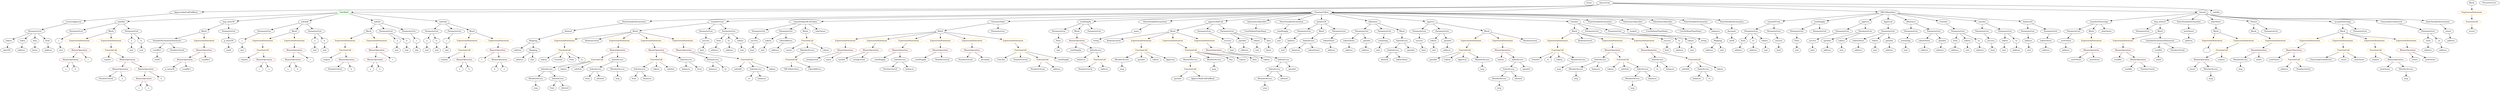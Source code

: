 strict digraph {
	graph [bb="0,0,16107,684"];
	node [label="\N"];
	Enter	[height=0.5,
		pos="10323,666",
		width=0.83628];
	Identifier_balances_7	[color=black,
		height=0.5,
		label=balances,
		pos="4489.6,162",
		width=1.1828];
	Identifier__	[color=black,
		height=0.5,
		label=_,
		pos="14320,306",
		width=0.75];
	Identifier_ERC20Interface	[color=black,
		height=0.5,
		label=ERC20Interface,
		pos="5197.6,162",
		width=1.959];
	VariableDeclaration__from	[color=black,
		height=0.5,
		label=_from,
		pos="15648,378",
		width=0.93331];
	ElementaryTypeName_address_15	[color=black,
		height=0.5,
		label=address,
		pos="15648,306",
		width=1.0996];
	VariableDeclaration__from -> ElementaryTypeName_address_15	[pos="e,15648,324.1 15648,359.7 15648,352.41 15648,343.73 15648,335.54"];
	ExpressionStatement_Unnamed_2	[color=orange,
		height=0.5,
		label=ExpressionStatement,
		pos="3039.6,378",
		width=2.458];
	FunctionCall_Unnamed_1	[color=orange,
		height=0.5,
		label=FunctionCall,
		pos="3012.6,306",
		width=1.6125];
	ExpressionStatement_Unnamed_2 -> FunctionCall_Unnamed_1	[pos="e,3019.2,324.1 3032.9,359.7 3030,352.15 3026.5,343.12 3023.3,334.68"];
	VariableDeclaration_tokenOwner	[color=black,
		height=0.5,
		label=tokenOwner,
		pos="12046,378",
		width=1.5571];
	ElementaryTypeName_address_9	[color=black,
		height=0.5,
		label=address,
		pos="12046,306",
		width=1.0996];
	VariableDeclaration_tokenOwner -> ElementaryTypeName_address_9	[pos="e,12046,324.1 12046,359.7 12046,352.41 12046,343.73 12046,335.54"];
	ElementaryTypeName_bool	[color=black,
		height=0.5,
		label=bool,
		pos="12925,306",
		width=0.76697];
	ElementaryTypeName_uint_19	[color=black,
		height=0.5,
		label=uint,
		pos="12155,306",
		width=0.75];
	Identifier_safeAdd	[color=black,
		height=0.5,
		label=safeAdd,
		pos="11010,162",
		width=1.1689];
	BinaryOperation_Unnamed_19	[color=brown,
		height=0.5,
		label=BinaryOperation,
		pos="13582,306",
		width=1.9867];
	Identifier__newOwner	[color=black,
		height=0.5,
		label=_newOwner,
		pos="13474,234",
		width=1.5432];
	BinaryOperation_Unnamed_19 -> Identifier__newOwner	[pos="e,13498,250.67 13557,288.76 13542,279.27 13523,267.15 13507,256.82"];
	Identifier_newOwner	[color=black,
		height=0.5,
		label=newOwner,
		pos="13598,234",
		width=1.4046];
	BinaryOperation_Unnamed_19 -> Identifier_newOwner	[pos="e,13594,252.1 13586,287.7 13587,280.32 13589,271.52 13591,263.25"];
	Identifier_a_7	[color=black,
		height=0.5,
		label=a,
		pos="2368.6,162",
		width=0.75];
	ParameterList_Unnamed_19	[color=black,
		height=0.5,
		label=ParameterList,
		pos="11369,450",
		width=1.7095];
	Parameter_from	[color=black,
		height=0.5,
		label=from,
		pos="11316,378",
		width=0.7947];
	ParameterList_Unnamed_19 -> Parameter_from	[pos="e,11328,394.83 11356,432.05 11349,423.56 11341,413.11 11334,403.73"];
	Parameter_to_1	[color=black,
		height=0.5,
		label=to,
		pos="11390,378",
		width=0.75];
	ParameterList_Unnamed_19 -> Parameter_to_1	[pos="e,11384,396.1 11374,431.7 11376,424.24 11379,415.32 11381,406.97"];
	Parameter_tokens_2	[color=black,
		height=0.5,
		label=tokens,
		pos="11470,378",
		width=0.97489];
	ParameterList_Unnamed_19 -> Parameter_tokens_2	[pos="e,11449,393.09 11392,432.94 11406,422.98 11425,410.09 11440,399.41"];
	ParameterList_Unnamed_22	[color=black,
		height=0.5,
		label=ParameterList,
		pos="12215,450",
		width=1.7095];
	ParameterList_Unnamed_22 -> VariableDeclaration_tokenOwner	[pos="e,12079,392.84 12180,434.67 12154,423.81 12118,408.83 12089,397.14"];
	VariableDeclaration_tokens_1	[color=black,
		height=0.5,
		label=tokens,
		pos="12155,378",
		width=0.97489];
	ParameterList_Unnamed_22 -> VariableDeclaration_tokens_1	[pos="e,12168,394.83 12200,432.05 12193,423.47 12184,412.89 12176,403.44"];
	VariableDeclaration_spender	[color=black,
		height=0.5,
		label=spender,
		pos="12248,378",
		width=1.1135];
	ParameterList_Unnamed_22 -> VariableDeclaration_spender	[pos="e,12240,396.1 12223,431.7 12226,424.07 12231,414.92 12235,406.4"];
	Identifier_to	[color=black,
		height=0.5,
		label=to,
		pos="10819,162",
		width=0.75];
	ElementaryTypeName_address_30	[color=black,
		height=0.5,
		label=address,
		pos="8890.6,306",
		width=1.0996];
	ElementaryTypeName_address_29	[color=black,
		height=0.5,
		label=address,
		pos="8793.6,306",
		width=1.0996];
	ElementaryTypeName_uint_2	[color=black,
		height=0.5,
		label=uint,
		pos="1552.6,306",
		width=0.75];
	FunctionDefinition_transferFrom	[color=black,
		height=0.5,
		label=transferFrom,
		pos="11510,522",
		width=1.6402];
	FunctionDefinition_transferFrom -> ParameterList_Unnamed_19	[pos="e,11399,466.07 11480,506.15 11459,495.97 11432,482.33 11409,471.16"];
	ParameterList_Unnamed_20	[color=black,
		height=0.5,
		label=ParameterList,
		pos="11510,450",
		width=1.7095];
	FunctionDefinition_transferFrom -> ParameterList_Unnamed_20	[pos="e,11510,468.1 11510,503.7 11510,496.41 11510,487.73 11510,479.54"];
	ContractDefinition_ApproveAndCallFallBack	[color=black,
		height=0.5,
		label=ApproveAndCallFallBack,
		pos="1466.6,594",
		width=2.957];
	FunctionDefinition_receiveApproval	[color=black,
		height=0.5,
		label=receiveApproval,
		pos="468.59,522",
		width=1.9867];
	ContractDefinition_ApproveAndCallFallBack -> FunctionDefinition_receiveApproval	[pos="e,536.83,527.79 1370,586.22 1173.3,572.43 729.53,541.3 548.13,528.58"];
	ParameterList_Unnamed_33	[color=black,
		height=0.5,
		label=ParameterList,
		pos="8519.6,450",
		width=1.7095];
	Parameter_balance_1	[color=black,
		height=0.5,
		label=balance,
		pos="8417.6,378",
		width=1.0719];
	ParameterList_Unnamed_33 -> Parameter_balance_1	[pos="e,8438.5,393.32 8496.2,432.94 8481.8,423.05 8463.1,410.26 8447.6,399.62"];
	ElementaryTypeName_uint8	[color=black,
		height=0.5,
		label=uint8,
		pos="1459.6,306",
		width=0.7947];
	Block_Unnamed_17	[color=black,
		height=0.5,
		label=Block,
		pos="7648.6,450",
		width=0.90558];
	BooleanLiteral_Unnamed_3	[color=black,
		height=0.5,
		label=BooleanLiteral,
		pos="7282.6,378",
		width=1.7788];
	Block_Unnamed_17 -> BooleanLiteral_Unnamed_3	[pos="e,7330.3,390.3 7617.8,443.9 7564.5,434.94 7451.5,415.5 7356.6,396 7351.7,394.99 7346.6,393.9 7341.4,392.78"];
	ExpressionStatement_Unnamed_34	[color=orange,
		height=0.5,
		label=ExpressionStatement,
		pos="7453.6,378",
		width=2.458];
	Block_Unnamed_17 -> ExpressionStatement_Unnamed_34	[pos="e,7496,394.24 7621.9,439.41 7592.4,428.81 7544,411.47 7506.7,398.08"];
	ExpressionStatement_Unnamed_35	[color=orange,
		height=0.5,
		label=ExpressionStatement,
		pos="7648.6,378",
		width=2.458];
	Block_Unnamed_17 -> ExpressionStatement_Unnamed_35	[pos="e,7648.6,396.1 7648.6,431.7 7648.6,424.41 7648.6,415.73 7648.6,407.54"];
	ExpressionStatement_Unnamed_33	[color=orange,
		height=0.5,
		label=ExpressionStatement,
		pos="7843.6,378",
		width=2.458];
	Block_Unnamed_17 -> ExpressionStatement_Unnamed_33	[pos="e,7801.1,394.24 7675.3,439.41 7704.8,428.81 7753.1,411.47 7790.4,398.08"];
	ElementaryTypeName_uint_20	[color=black,
		height=0.5,
		label=uint,
		pos="8333.6,378",
		width=0.75];
	Parameter_balance	[color=black,
		height=0.5,
		label=balance,
		pos="13177,378",
		width=1.0719];
	ElementaryTypeName_uint_13	[color=black,
		height=0.5,
		label=uint,
		pos="13178,306",
		width=0.75];
	Parameter_balance -> ElementaryTypeName_uint_13	[pos="e,13177,324.1 13177,359.7 13177,352.41 13177,343.73 13177,335.54"];
	ElementaryTypeName_uint_23	[color=black,
		height=0.5,
		label=uint,
		pos="6928.6,306",
		width=0.75];
	ElementaryTypeName_address_20	[color=black,
		height=0.5,
		label=address,
		pos="3361.6,306",
		width=1.0996];
	NumberLiteral_Unnamed_6	[color=black,
		height=0.5,
		label=NumberLiteral,
		pos="6310.6,234",
		width=1.765];
	BinaryOperation_Unnamed_23	[color=brown,
		height=0.5,
		label=BinaryOperation,
		pos="15519,306",
		width=1.9867];
	Identifier_owner_3	[color=black,
		height=0.5,
		label=owner,
		pos="15593,234",
		width=0.93331];
	BinaryOperation_Unnamed_23 -> Identifier_owner_3	[pos="e,15576,250.27 15536,288.41 15546,279.38 15558,268.06 15568,258.17"];
	Identifier_newOwner_3	[color=black,
		height=0.5,
		label=newOwner,
		pos="15695,234",
		width=1.4046];
	BinaryOperation_Unnamed_23 -> Identifier_newOwner_3	[pos="e,15662,248.12 15555,290.33 15583,279.22 15622,263.94 15651,252.25"];
	Identifier_from_3	[color=black,
		height=0.5,
		label=from,
		pos="3596.6,18",
		width=0.7947];
	ParameterList_Unnamed_40	[color=black,
		height=0.5,
		label=ParameterList,
		pos="8884.6,450",
		width=1.7095];
	Parameter_tokenOwner_3	[color=black,
		height=0.5,
		label=tokenOwner,
		pos="8796.6,378",
		width=1.5571];
	ParameterList_Unnamed_40 -> Parameter_tokenOwner_3	[pos="e,8816.9,395.15 8864.2,432.76 8852.7,423.66 8838.3,412.16 8825.7,402.13"];
	Parameter_spender_3	[color=black,
		height=0.5,
		label=spender,
		pos="8910.6,378",
		width=1.1135];
	ParameterList_Unnamed_40 -> Parameter_spender_3	[pos="e,8904.2,396.1 8891,431.7 8893.8,424.15 8897.2,415.12 8900.3,406.68"];
	MemberAccess_Unnamed_12	[color=black,
		height=0.5,
		label=MemberAccess,
		pos="7771.6,234",
		width=1.9174];
	FunctionCall_Unnamed_21	[color=orange,
		height=0.5,
		label=FunctionCall,
		pos="7771.6,162",
		width=1.6125];
	MemberAccess_Unnamed_12 -> FunctionCall_Unnamed_21	[pos="e,7771.6,180.1 7771.6,215.7 7771.6,208.41 7771.6,199.73 7771.6,191.54"];
	ExpressionStatement_Unnamed_19	[color=orange,
		height=0.5,
		label=ExpressionStatement,
		pos="5535.6,378",
		width=2.458];
	BinaryOperation_Unnamed_26	[color=brown,
		height=0.5,
		label=BinaryOperation,
		pos="5535.6,306",
		width=1.9867];
	ExpressionStatement_Unnamed_19 -> BinaryOperation_Unnamed_26	[pos="e,5535.6,324.1 5535.6,359.7 5535.6,352.41 5535.6,343.73 5535.6,335.54"];
	BinaryOperation_Unnamed_34	[color=brown,
		height=0.5,
		label=BinaryOperation,
		pos="4294.6,306",
		width=1.9867];
	FunctionCall_Unnamed_15	[color=orange,
		height=0.5,
		label=FunctionCall,
		pos="4294.6,234",
		width=1.6125];
	BinaryOperation_Unnamed_34 -> FunctionCall_Unnamed_15	[pos="e,4294.6,252.1 4294.6,287.7 4294.6,280.41 4294.6,271.73 4294.6,263.54"];
	IndexAccess_Unnamed_9	[color=black,
		height=0.5,
		label=IndexAccess,
		pos="4489.6,234",
		width=1.6402];
	BinaryOperation_Unnamed_34 -> IndexAccess_Unnamed_9	[pos="e,4452.4,248.37 4334.5,290.67 4365.6,279.53 4408.7,264.03 4441.6,252.22"];
	Parameter_a_1	[color=black,
		height=0.5,
		label=a,
		pos="2762.6,378",
		width=0.75];
	ElementaryTypeName_uint_3	[color=black,
		height=0.5,
		label=uint,
		pos="2762.6,306",
		width=0.75];
	Parameter_a_1 -> ElementaryTypeName_uint_3	[pos="e,2762.6,324.1 2762.6,359.7 2762.6,352.41 2762.6,343.73 2762.6,335.54"];
	FunctionDefinition_totalSupply	[color=black,
		height=0.5,
		label=totalSupply,
		pos="11792,522",
		width=1.4739];
	ParameterList_Unnamed_10	[color=black,
		height=0.5,
		label=ParameterList,
		pos="11651,450",
		width=1.7095];
	FunctionDefinition_totalSupply -> ParameterList_Unnamed_10	[pos="e,11681,465.97 11762,506.5 11742,496.22 11714,482.3 11691,470.97"];
	ParameterList_Unnamed_9	[color=black,
		height=0.5,
		label=ParameterList,
		pos="11792,450",
		width=1.7095];
	FunctionDefinition_totalSupply -> ParameterList_Unnamed_9	[pos="e,11792,468.1 11792,503.7 11792,496.41 11792,487.73 11792,479.54"];
	Identifier_balances_1	[color=black,
		height=0.5,
		label=balances,
		pos="7055.6,234",
		width=1.1828];
	Mapping_Unnamed_2	[color=black,
		height=0.5,
		label=Mapping,
		pos="3462.6,306",
		width=1.2105];
	ElementaryTypeName_address_21	[color=black,
		height=0.5,
		label=address,
		pos="3375.6,234",
		width=1.0996];
	Mapping_Unnamed_2 -> ElementaryTypeName_address_21	[pos="e,3394.5,250.25 3443.3,289.46 3431.5,279.97 3416.2,267.68 3403.2,257.18"];
	ElementaryTypeName_uint_22	[color=black,
		height=0.5,
		label=uint,
		pos="3460.6,234",
		width=0.75];
	Mapping_Unnamed_2 -> ElementaryTypeName_uint_22	[pos="e,3461.1,252.1 3462.1,287.7 3461.9,280.41 3461.6,271.73 3461.4,263.54"];
	Identifier_require_2	[color=black,
		height=0.5,
		label=require,
		pos="681.59,234",
		width=1.0026];
	ElementaryTypeName_uint_24	[color=black,
		height=0.5,
		label=uint,
		pos="8364.6,306",
		width=0.75];
	Parameter_balance_1 -> ElementaryTypeName_uint_24	[pos="e,8376.5,322.67 8405.3,360.76 8398.8,352.16 8390.6,341.41 8383.4,331.79"];
	Parameter_a_2	[color=black,
		height=0.5,
		label=a,
		pos="842.59,378",
		width=0.75];
	ElementaryTypeName_uint_6	[color=black,
		height=0.5,
		label=uint,
		pos="842.59,306",
		width=0.75];
	Parameter_a_2 -> ElementaryTypeName_uint_6	[pos="e,842.59,324.1 842.59,359.7 842.59,352.41 842.59,343.73 842.59,335.54"];
	Identifier_allowed_2	[color=black,
		height=0.5,
		label=allowed,
		pos="3682.6,18",
		width=1.0858];
	Identifier_Transfer	[color=black,
		height=0.5,
		label=Transfer,
		pos="6538.6,234",
		width=1.1689];
	ElementaryTypeName_bool_3	[color=black,
		height=0.5,
		label=bool,
		pos="10809,306",
		width=0.76697];
	StateVariableDeclaration_Unnamed_7	[color=black,
		height=0.5,
		label=StateVariableDeclaration,
		pos="3934.6,522",
		width=2.8184];
	VariableDeclaration_allowed	[color=black,
		height=0.5,
		label=allowed,
		pos="3701.6,450",
		width=1.0858];
	StateVariableDeclaration_Unnamed_7 -> VariableDeclaration_allowed	[pos="e,3733.6,460.62 3884.6,505.98 3842.9,493.45 3784.1,475.78 3744.5,463.88"];
	ParameterList_Unnamed_5	[color=black,
		height=0.5,
		label=ParameterList,
		pos="489.59,450",
		width=1.7095];
	Parameter_c_2	[color=black,
		height=0.5,
		label=c,
		pos="381.59,378",
		width=0.75];
	ParameterList_Unnamed_5 -> Parameter_c_2	[pos="e,400.63,391.34 465.08,433.12 448.75,422.53 427.22,408.57 410.11,397.49"];
	Parameter_b_2	[color=black,
		height=0.5,
		label=b,
		pos="914.59,378",
		width=0.75];
	ElementaryTypeName_uint_7	[color=black,
		height=0.5,
		label=uint,
		pos="914.59,306",
		width=0.75];
	Parameter_b_2 -> ElementaryTypeName_uint_7	[pos="e,914.59,324.1 914.59,359.7 914.59,352.41 914.59,343.73 914.59,335.54"];
	VariableDeclaration_vundflw	[color=black,
		height=0.5,
		label=vundflw,
		pos="13995,306",
		width=1.1274];
	ElementaryTypeName_uint8_2	[color=black,
		height=0.5,
		label=uint8,
		pos="13995,234",
		width=0.7947];
	VariableDeclaration_vundflw -> ElementaryTypeName_uint8_2	[pos="e,13995,252.1 13995,287.7 13995,280.41 13995,271.73 13995,263.54"];
	FunctionCall_Unnamed_10	[color=orange,
		height=0.5,
		label=FunctionCall,
		pos="7174.6,234",
		width=1.6125];
	NumberLiteral_Unnamed_11	[color=black,
		height=0.5,
		label=NumberLiteral,
		pos="7083.6,162",
		width=1.765];
	FunctionCall_Unnamed_10 -> NumberLiteral_Unnamed_11	[pos="e,7104.9,179.39 7153.5,216.76 7141.7,207.73 7126.9,196.33 7113.9,186.35"];
	ElementaryTypeName_address_23	[color=black,
		height=0.5,
		label=address,
		pos="7204.6,162",
		width=1.0996];
	FunctionCall_Unnamed_10 -> ElementaryTypeName_address_23	[pos="e,7197.3,180.1 7182,215.7 7185.2,208.15 7189.1,199.12 7192.7,190.68"];
	Parameter_success_5	[color=black,
		height=0.5,
		label=success,
		pos="4599.6,378",
		width=1.1135];
	ElementaryTypeName_bool_5	[color=black,
		height=0.5,
		label=bool,
		pos="4578.6,306",
		width=0.76697];
	Parameter_success_5 -> ElementaryTypeName_bool_5	[pos="e,4583.7,324.1 4594.4,359.7 4592.2,352.24 4589.5,343.32 4587,334.97"];
	ParameterList_Unnamed_37	[color=black,
		height=0.5,
		label=ParameterList,
		pos="9254.6,450",
		width=1.7095];
	Parameter_success_4	[color=black,
		height=0.5,
		label=success,
		pos="9254.6,378",
		width=1.1135];
	ParameterList_Unnamed_37 -> Parameter_success_4	[pos="e,9254.6,396.1 9254.6,431.7 9254.6,424.41 9254.6,415.73 9254.6,407.54"];
	Identifier_to_4	[color=black,
		height=0.5,
		label=to,
		pos="4917.6,90",
		width=0.75];
	ParameterList_Unnamed_21	[color=black,
		height=0.5,
		label=ParameterList,
		pos="12702,450",
		width=1.7095];
	VariableDeclaration_from	[color=black,
		height=0.5,
		label=from,
		pos="12673,378",
		width=0.7947];
	ParameterList_Unnamed_21 -> VariableDeclaration_from	[pos="e,12679,395.62 12694,431.7 12691,423.95 12687,414.64 12684,406.02"];
	VariableDeclaration_tokens	[color=black,
		height=0.5,
		label=tokens,
		pos="12755,378",
		width=0.97489];
	ParameterList_Unnamed_21 -> VariableDeclaration_tokens	[pos="e,12742,395.31 12714,432.05 12721,423.77 12728,413.62 12735,404.42"];
	VariableDeclaration_to	[color=black,
		height=0.5,
		label=to,
		pos="12835,378",
		width=0.75];
	ParameterList_Unnamed_21 -> VariableDeclaration_to	[pos="e,12814,389.82 12730,433.81 12752,422.41 12782,406.82 12804,395.18"];
	ElementaryTypeName_uint_1	[color=black,
		height=0.5,
		label=uint,
		pos="2085.6,306",
		width=0.75];
	ElementaryTypeName_address_18	[color=black,
		height=0.5,
		label=address,
		pos="14760,162",
		width=1.0996];
	Parameter_spender_4	[color=black,
		height=0.5,
		label=spender,
		pos="8088.6,378",
		width=1.1135];
	ElementaryTypeName_address_31	[color=black,
		height=0.5,
		label=address,
		pos="8121.6,306",
		width=1.0996];
	Parameter_spender_4 -> ElementaryTypeName_address_31	[pos="e,8113.7,323.79 8096.6,360.05 8100.3,352.23 8104.7,342.75 8108.9,333.98"];
	Identifier_newOwner_4	[color=black,
		height=0.5,
		label=newOwner,
		pos="14693,234",
		width=1.4046];
	Parameter_from_2	[color=black,
		height=0.5,
		label=from,
		pos="4686.6,378",
		width=0.7947];
	ElementaryTypeName_address_27	[color=black,
		height=0.5,
		label=address,
		pos="4663.6,306",
		width=1.0996];
	Parameter_from_2 -> ElementaryTypeName_address_27	[pos="e,4669.3,324.28 4681,360.05 4678.5,352.52 4675.6,343.44 4672.8,334.94"];
	ElementaryTypeName_uint_30	[color=black,
		height=0.5,
		label=uint,
		pos="4991.6,306",
		width=0.75];
	Parameter_success_6	[color=black,
		height=0.5,
		label=success,
		pos="7990.6,378",
		width=1.1135];
	ElementaryTypeName_bool_6	[color=black,
		height=0.5,
		label=bool,
		pos="8036.6,306",
		width=0.76697];
	Parameter_success_6 -> ElementaryTypeName_bool_6	[pos="e,8026.1,322.99 8001.5,360.41 8007,352.1 8013.7,341.85 8019.8,332.56"];
	Block_Unnamed_15	[color=black,
		height=0.5,
		label=Block,
		pos="4160.6,450",
		width=0.90558];
	ExpressionStatement_Unnamed_32	[color=orange,
		height=0.5,
		label=ExpressionStatement,
		pos="3720.6,378",
		width=2.458];
	Block_Unnamed_15 -> ExpressionStatement_Unnamed_32	[pos="e,3785.9,390.5 4129.4,444.36 4069.3,435.37 3933,414.79 3818.6,396 3811.7,394.86 3804.5,393.66 3797.2,392.43"];
	BooleanLiteral_Unnamed_2	[color=black,
		height=0.5,
		label=BooleanLiteral,
		pos="3891.6,378",
		width=1.7788];
	Block_Unnamed_15 -> BooleanLiteral_Unnamed_2	[pos="e,3937.5,390.95 4131.5,441.44 4087.9,430.07 4004.4,408.36 3948.4,393.77"];
	ExpressionStatement_Unnamed_30	[color=orange,
		height=0.5,
		label=ExpressionStatement,
		pos="4062.6,378",
		width=2.458];
	Block_Unnamed_15 -> ExpressionStatement_Unnamed_30	[pos="e,4086.1,395.76 4141.2,435.17 4128.1,425.8 4110.5,413.19 4095.2,402.29"];
	ExpressionStatement_Unnamed_29	[color=orange,
		height=0.5,
		label=ExpressionStatement,
		pos="4257.6,378",
		width=2.458];
	Block_Unnamed_15 -> ExpressionStatement_Unnamed_29	[pos="e,4234.4,395.76 4179.8,435.17 4192.7,425.8 4210.2,413.19 4225.3,402.29"];
	ExpressionStatement_Unnamed_31	[color=orange,
		height=0.5,
		label=ExpressionStatement,
		pos="4452.6,378",
		width=2.458];
	Block_Unnamed_15 -> ExpressionStatement_Unnamed_31	[pos="e,4396.8,392.38 4190.2,441.9 4235.7,430.99 4324.1,409.81 4385.6,395.05"];
	UserDefinedTypeName_Unnamed	[color=black,
		height=0.5,
		label=UserDefinedTypeName,
		pos="10766,450",
		width=2.7214];
	FunctionCall_Unnamed_8	[color=orange,
		height=0.5,
		label=FunctionCall,
		pos="6662.6,306",
		width=1.6125];
	FunctionCall_Unnamed_8 -> Identifier_Transfer	[pos="e,6563.2,248.9 6635.4,289.64 6617,279.29 6592.7,265.55 6573,254.44"];
	NumberLiteral_Unnamed_10	[color=black,
		height=0.5,
		label=NumberLiteral,
		pos="6662.6,234",
		width=1.765];
	FunctionCall_Unnamed_8 -> NumberLiteral_Unnamed_10	[pos="e,6662.6,252.1 6662.6,287.7 6662.6,280.41 6662.6,271.73 6662.6,263.54"];
	FunctionCall_Unnamed_9	[color=orange,
		height=0.5,
		label=FunctionCall,
		pos="6802.6,234",
		width=1.6125];
	FunctionCall_Unnamed_8 -> FunctionCall_Unnamed_9	[pos="e,6772.9,249.82 6692.3,290.15 6712.8,279.9 6740.3,266.14 6762.7,254.93"];
	Identifier__totalSupply_2	[color=black,
		height=0.5,
		label=_totalSupply,
		pos="6936.6,234",
		width=1.6125];
	FunctionCall_Unnamed_8 -> Identifier__totalSupply_2	[pos="e,6893,246.13 6706.3,293.83 6754,281.64 6830.5,262.1 6882.1,248.92"];
	FunctionCall_Unnamed_18	[color=orange,
		height=0.5,
		label=FunctionCall,
		pos="3720.6,306",
		width=1.6125];
	ExpressionStatement_Unnamed_32 -> FunctionCall_Unnamed_18	[pos="e,3720.6,324.1 3720.6,359.7 3720.6,352.41 3720.6,343.73 3720.6,335.54"];
	FunctionDefinition_approve	[color=black,
		height=0.5,
		label=approve,
		pos="12074,522",
		width=1.1412];
	ParameterList_Unnamed_18	[color=black,
		height=0.5,
		label=ParameterList,
		pos="11933,450",
		width=1.7095];
	FunctionDefinition_approve -> ParameterList_Unnamed_18	[pos="e,11963,466.05 12047,507.83 12026,497.48 11997,482.89 11973,471.09"];
	ParameterList_Unnamed_17	[color=black,
		height=0.5,
		label=ParameterList,
		pos="12074,450",
		width=1.7095];
	FunctionDefinition_approve -> ParameterList_Unnamed_17	[pos="e,12074,468.1 12074,503.7 12074,496.41 12074,487.73 12074,479.54"];
	Identifier__totalSupply_1	[color=black,
		height=0.5,
		label=_totalSupply,
		pos="5755.6,234",
		width=1.6125];
	Parameter_spender_1	[color=black,
		height=0.5,
		label=spender,
		pos="11844,378",
		width=1.1135];
	ElementaryTypeName_address_4	[color=black,
		height=0.5,
		label=address,
		pos="11844,306",
		width=1.0996];
	Parameter_spender_1 -> ElementaryTypeName_address_4	[pos="e,11844,324.1 11844,359.7 11844,352.41 11844,343.73 11844,335.54"];
	Identifier_require_1	[color=black,
		height=0.5,
		label=require,
		pos="2886.6,234",
		width=1.0026];
	Parameter_to_3	[color=black,
		height=0.5,
		label=to,
		pos="4760.6,378",
		width=0.75];
	ElementaryTypeName_address_28	[color=black,
		height=0.5,
		label=address,
		pos="4760.6,306",
		width=1.0996];
	Parameter_to_3 -> ElementaryTypeName_address_28	[pos="e,4760.6,324.1 4760.6,359.7 4760.6,352.41 4760.6,343.73 4760.6,335.54"];
	Identifier_tokens_3	[color=black,
		height=0.5,
		label=tokens,
		pos="9754.6,234",
		width=0.97489];
	Identifier_tokenAddress	[color=black,
		height=0.5,
		label=tokenAddress,
		pos="5348.6,162",
		width=1.7372];
	VariableDeclaration_decimals	[color=black,
		height=0.5,
		label=decimals,
		pos="11243,450",
		width=1.1967];
	ElementaryTypeName_uint8_3	[color=black,
		height=0.5,
		label=uint8,
		pos="11241,378",
		width=0.7947];
	VariableDeclaration_decimals -> ElementaryTypeName_uint8_3	[pos="e,11241,396.1 11242,431.7 11242,424.41 11242,415.73 11241,407.54"];
	VariableDeclaration__totalSupply	[color=black,
		height=0.5,
		label=_totalSupply,
		pos="8381.6,450",
		width=1.6125];
	VariableDeclaration__totalSupply -> ElementaryTypeName_uint_20	[pos="e,8344.4,394.83 8370,432.05 8364.3,423.73 8357.3,413.54 8351,404.32"];
	Identifier_OwnershipTransferred	[color=black,
		height=0.5,
		label=OwnershipTransferred,
		pos="14991,234",
		width=2.6243];
	BinaryOperation_Unnamed_30	[color=brown,
		height=0.5,
		label=BinaryOperation,
		pos="7048.6,378",
		width=1.9867];
	Identifier__totalSupply_3	[color=black,
		height=0.5,
		label=_totalSupply,
		pos="7035.6,306",
		width=1.6125];
	BinaryOperation_Unnamed_30 -> Identifier__totalSupply_3	[pos="e,7038.8,324.1 7045.4,359.7 7044,352.32 7042.4,343.52 7040.8,335.25"];
	IndexAccess_Unnamed_1	[color=black,
		height=0.5,
		label=IndexAccess,
		pos="7170.6,306",
		width=1.6402];
	BinaryOperation_Unnamed_30 -> IndexAccess_Unnamed_1	[pos="e,7143.9,322.34 7076.3,361.12 7093.4,351.31 7115.5,338.63 7134,328"];
	FunctionDefinition_safeMul	[color=black,
		height=0.5,
		label=safeMul,
		pos="775.59,522",
		width=1.1135];
	FunctionDefinition_safeMul -> ParameterList_Unnamed_5	[pos="e,535.45,462.22 740.81,512.49 692.52,500.67 604.58,479.15 546.62,464.96"];
	Block_Unnamed_2	[color=black,
		height=0.5,
		label=Block,
		pos="709.59,450",
		width=0.90558];
	FunctionDefinition_safeMul -> Block_Unnamed_2	[pos="e,724.05,466.34 760.61,505.12 752.14,496.13 741.38,484.72 731.93,474.7"];
	ParameterList_Unnamed_4	[color=black,
		height=0.5,
		label=ParameterList,
		pos="842.59,450",
		width=1.7095];
	FunctionDefinition_safeMul -> ParameterList_Unnamed_4	[pos="e,826.51,467.8 790.79,505.12 799.04,496.51 809.41,485.67 818.7,475.96"];
	ParameterList_Unnamed_41	[color=black,
		height=0.5,
		label=ParameterList,
		pos="9025.6,450",
		width=1.7095];
	Parameter_remaining_1	[color=black,
		height=0.5,
		label=remaining,
		pos="9014.6,378",
		width=1.2798];
	ParameterList_Unnamed_41 -> Parameter_remaining_1	[pos="e,9017.3,396.1 9022.9,431.7 9021.7,424.32 9020.3,415.52 9019,407.25"];
	Identifier_require_5	[color=black,
		height=0.5,
		label=require,
		pos="15344,234",
		width=1.0026];
	Parameter_tokenOwner_2	[color=black,
		height=0.5,
		label=tokenOwner,
		pos="8666.6,378",
		width=1.5571];
	ElementaryTypeName_address_24	[color=black,
		height=0.5,
		label=address,
		pos="8683.6,306",
		width=1.0996];
	Parameter_tokenOwner_2 -> ElementaryTypeName_address_24	[pos="e,8679.4,324.1 8670.8,359.7 8672.6,352.32 8674.7,343.52 8676.7,335.25"];
	ParameterList_Unnamed_26	[color=black,
		height=0.5,
		label=ParameterList,
		pos="13453,450",
		width=1.7095];
	Parameter__newOwner	[color=black,
		height=0.5,
		label=_newOwner,
		pos="13420,378",
		width=1.5432];
	ParameterList_Unnamed_26 -> Parameter__newOwner	[pos="e,13428,396.1 13444,431.7 13441,424.07 13437,414.92 13433,406.4"];
	Identifier_msg_9	[color=black,
		height=0.5,
		label=msg,
		pos="3486.6,18",
		width=0.75];
	FunctionDefinition_transferFrom_1	[color=black,
		height=0.5,
		label=transferFrom,
		pos="4675.6,522",
		width=1.6402];
	FunctionDefinition_transferFrom_1 -> Block_Unnamed_15	[pos="e,4192.2,455.3 4622.4,513.77 4520,499.85 4297.3,469.58 4203.5,456.84"];
	ParameterList_Unnamed_39	[color=black,
		height=0.5,
		label=ParameterList,
		pos="4609.6,450",
		width=1.7095];
	FunctionDefinition_transferFrom_1 -> ParameterList_Unnamed_39	[pos="e,4625.1,467.47 4659.9,504.41 4651.9,495.87 4641.9,485.28 4633,475.79"];
	ParameterList_Unnamed_38	[color=black,
		height=0.5,
		label=ParameterList,
		pos="4755.6,450",
		width=1.7095];
	FunctionDefinition_transferFrom_1 -> ParameterList_Unnamed_38	[pos="e,4736.9,467.39 4694.1,504.76 4704.3,495.91 4717,484.77 4728.2,474.93"];
	ElementaryTypeName_uint_17	[color=black,
		height=0.5,
		label=uint,
		pos="11475,306",
		width=0.75];
	Parameter_tokenOwner_1	[color=black,
		height=0.5,
		label=tokenOwner,
		pos="12472,378",
		width=1.5571];
	ElementaryTypeName_address_1	[color=black,
		height=0.5,
		label=address,
		pos="12472,306",
		width=1.0996];
	Parameter_tokenOwner_1 -> ElementaryTypeName_address_1	[pos="e,12472,324.1 12472,359.7 12472,352.41 12472,343.73 12472,335.54"];
	BinaryOperation_Unnamed_32	[color=brown,
		height=0.5,
		label=BinaryOperation,
		pos="10692,306",
		width=1.9867];
	IndexAccess_Unnamed_5	[color=black,
		height=0.5,
		label=IndexAccess,
		pos="10819,234",
		width=1.6402];
	BinaryOperation_Unnamed_32 -> IndexAccess_Unnamed_5	[pos="e,10791,250.34 10720,289.12 10738,279.27 10761,266.51 10781,255.85"];
	FunctionCall_Unnamed_12	[color=orange,
		height=0.5,
		label=FunctionCall,
		pos="11070,234",
		width=1.6125];
	BinaryOperation_Unnamed_32 -> FunctionCall_Unnamed_12	[pos="e,11019,243.4 10744,293.5 10754,291.61 10763,289.71 10772,288 10853,272.07 10948,255.58 11008,245.31"];
	FunctionCall_Unnamed	[color=orange,
		height=0.5,
		label=FunctionCall,
		pos="1685.6,306",
		width=1.6125];
	Identifier_require	[color=black,
		height=0.5,
		label=require,
		pos="1567.6,234",
		width=1.0026];
	FunctionCall_Unnamed -> Identifier_require	[pos="e,1590.1,248.37 1659.4,289.46 1641.9,279.07 1618.7,265.3 1600,254.22"];
	BinaryOperation_Unnamed_2	[color=brown,
		height=0.5,
		label=BinaryOperation,
		pos="1693.6,234",
		width=1.9867];
	FunctionCall_Unnamed -> BinaryOperation_Unnamed_2	[pos="e,1691.6,252.1 1687.6,287.7 1688.4,280.41 1689.4,271.73 1690.3,263.54"];
	ElementaryTypeName_address_2	[color=black,
		height=0.5,
		label=address,
		pos="12573,306",
		width=1.0996];
	Identifier_balances_6	[color=black,
		height=0.5,
		label=balances,
		pos="11085,90",
		width=1.1828];
	Identifier_tokens_8	[color=black,
		height=0.5,
		label=tokens,
		pos="3540.6,234",
		width=0.97489];
	FunctionCall_Unnamed_18 -> Identifier_tokens_8	[pos="e,3568,245.66 3685.5,291.34 3654.7,279.38 3610.1,262.05 3578.6,249.77"];
	Identifier_Transfer_2	[color=black,
		height=0.5,
		label=Transfer,
		pos="3635.6,234",
		width=1.1689];
	FunctionCall_Unnamed_18 -> Identifier_Transfer_2	[pos="e,3654.3,250.43 3700.9,288.76 3689.6,279.47 3675.3,267.67 3662.9,257.49"];
	Identifier_from_4	[color=black,
		height=0.5,
		label=from,
		pos="3724.6,234",
		width=0.7947];
	FunctionCall_Unnamed_18 -> Identifier_from_4	[pos="e,3723.6,252.1 3721.6,287.7 3722,280.41 3722.5,271.73 3723,263.54"];
	Identifier_to_5	[color=black,
		height=0.5,
		label=to,
		pos="3798.6,234",
		width=0.75];
	FunctionCall_Unnamed_18 -> Identifier_to_5	[pos="e,3783,249.02 3738.7,288.76 3749.4,279.17 3763,266.91 3774.6,256.52"];
	MemberAccess_Unnamed_13	[color=black,
		height=0.5,
		label=MemberAccess,
		pos="7927.6,234",
		width=1.9174];
	Identifier_msg_12	[color=black,
		height=0.5,
		label=msg,
		pos="7927.6,162",
		width=0.75];
	MemberAccess_Unnamed_13 -> Identifier_msg_12	[pos="e,7927.6,180.1 7927.6,215.7 7927.6,208.41 7927.6,199.73 7927.6,191.54"];
	NumberLiteral_Unnamed_1	[color=black,
		height=0.5,
		label=NumberLiteral,
		pos="2134.6,162",
		width=1.765];
	Parameter_p_intou36	[color=black,
		height=0.5,
		label=p_intou36,
		pos="1459.6,378",
		width=1.3353];
	Parameter_p_intou36 -> ElementaryTypeName_uint8	[pos="e,1459.6,324.1 1459.6,359.7 1459.6,352.41 1459.6,343.73 1459.6,335.54"];
	Identifier_msg_10	[color=black,
		height=0.5,
		label=msg,
		pos="8271.6,18",
		width=0.75];
	BinaryOperation_Unnamed_14	[color=brown,
		height=0.5,
		label=BinaryOperation,
		pos="2404.6,234",
		width=1.9867];
	BinaryOperation_Unnamed_14 -> Identifier_a_7	[pos="e,2376.9,179.14 2395.7,215.7 2391.6,207.75 2386.7,198.16 2382.1,189.34"];
	Identifier_b_6	[color=black,
		height=0.5,
		label=b,
		pos="2440.6,162",
		width=0.75];
	BinaryOperation_Unnamed_14 -> Identifier_b_6	[pos="e,2432.3,179.14 2413.5,215.7 2417.6,207.75 2422.5,198.16 2427,189.34"];
	Identifier_to_1	[color=black,
		height=0.5,
		label=to,
		pos="11173,90",
		width=0.75];
	IndexAccess_Unnamed_12	[color=black,
		height=0.5,
		label=IndexAccess,
		pos="3890.6,162",
		width=1.6402];
	Identifier_from_2	[color=black,
		height=0.5,
		label=from,
		pos="3835.6,90",
		width=0.7947];
	IndexAccess_Unnamed_12 -> Identifier_from_2	[pos="e,3847.7,106.36 3877.3,144.05 3870.5,135.44 3862.2,124.81 3854.7,115.33"];
	Identifier_allowed_1	[color=black,
		height=0.5,
		label=allowed,
		pos="3921.6,90",
		width=1.0858];
	IndexAccess_Unnamed_12 -> Identifier_allowed_1	[pos="e,3914,108.1 3898.3,143.7 3901.6,136.07 3905.7,126.92 3909.5,118.4"];
	Identifier_tokens_9	[color=black,
		height=0.5,
		label=tokens,
		pos="8281.6,234",
		width=0.97489];
	VariableDeclaration_vundflw1	[color=black,
		height=0.5,
		label=vundflw1,
		pos="1014.6,306",
		width=1.2521];
	ElementaryTypeName_uint8_1	[color=black,
		height=0.5,
		label=uint8,
		pos="1014.6,234",
		width=0.7947];
	VariableDeclaration_vundflw1 -> ElementaryTypeName_uint8_1	[pos="e,1014.6,252.1 1014.6,287.7 1014.6,280.41 1014.6,271.73 1014.6,263.54"];
	ExpressionStatement_Unnamed_26	[color=orange,
		height=0.5,
		label=ExpressionStatement,
		pos="10125,378",
		width=2.458];
	FunctionCall_Unnamed_13	[color=orange,
		height=0.5,
		label=FunctionCall,
		pos="10125,306",
		width=1.6125];
	ExpressionStatement_Unnamed_26 -> FunctionCall_Unnamed_13	[pos="e,10125,324.1 10125,359.7 10125,352.41 10125,343.73 10125,335.54"];
	ContractDefinition_SafeMath	[color=green,
		height=0.5,
		label=SafeMath,
		pos="2202.6,594",
		width=1.2798];
	ContractDefinition_SafeMath -> FunctionDefinition_safeMul	[pos="e,815.44,524.95 2157.1,590.77 1944.7,580.35 1051.1,536.52 826.83,525.51"];
	FunctionDefinition_bug_intou36	[color=black,
		height=0.5,
		label=bug_intou36,
		pos="1459.6,522",
		width=1.5848];
	ContractDefinition_SafeMath -> FunctionDefinition_bug_intou36	[pos="e,1513.8,528.11 2158.1,588.8 2032.2,576.95 1673.3,543.14 1525,529.16"];
	FunctionDefinition_safeAdd	[color=black,
		height=0.5,
		label=safeAdd,
		pos="1946.6,522",
		width=1.1689];
	ContractDefinition_SafeMath -> FunctionDefinition_safeAdd	[pos="e,1981.5,532.54 2165.6,582.9 2119.9,570.39 2042,549.1 1992.5,535.55"];
	FunctionDefinition_safeDiv	[color=black,
		height=0.5,
		label=safeDiv,
		pos="2458.6,522",
		width=1.0719];
	ContractDefinition_SafeMath -> FunctionDefinition_safeDiv	[pos="e,2425.7,531.99 2239.5,582.9 2285.9,570.22 2365.3,548.5 2414.7,534.99"];
	FunctionDefinition_safeSub	[color=black,
		height=0.5,
		label=safeSub,
		pos="2866.6,522",
		width=1.1274];
	ContractDefinition_SafeMath -> FunctionDefinition_safeSub	[pos="e,2827.2,527.15 2246.7,588.35 2365.2,575.86 2690.3,541.59 2816,528.33"];
	Parameter_success_2	[color=black,
		height=0.5,
		label=success,
		pos="11563,378",
		width=1.1135];
	ParameterList_Unnamed_20 -> Parameter_success_2	[pos="e,11550,395.31 11522,432.05 11529,423.77 11536,413.62 11543,404.42"];
	ElementaryTypeName_address_7	[color=black,
		height=0.5,
		label=address,
		pos="12670,306",
		width=1.0996];
	VariableDeclaration_from -> ElementaryTypeName_address_7	[pos="e,12670,324.1 12672,359.7 12672,352.41 12671,343.73 12671,335.54"];
	ContractDefinition_CleariumToken	[color=black,
		height=0.5,
		label=CleariumToken,
		pos="8631.6,594",
		width=1.8759];
	ContractDefinition_CleariumToken -> StateVariableDeclaration_Unnamed_7	[pos="e,4034.1,525.89 8564,592.42 8177.8,589.01 6212.5,570.84 4607.6,540 4409.6,536.2 4178.9,529.98 4045.5,526.21"];
	ContractDefinition_CleariumToken -> FunctionDefinition_transferFrom_1	[pos="e,4733.8,525.45 8563.8,592.48 8209,589.63 6528.7,574.85 5154.6,540 5008.9,536.3 4838.3,529.7 4745.1,525.91"];
	FunctionDefinition_transferAnyERC20Token	[color=black,
		height=0.5,
		label=transferAnyERC20Token,
		pos="5268.6,522",
		width=2.9293];
	ContractDefinition_CleariumToken -> FunctionDefinition_transferAnyERC20Token	[pos="e,5372.7,525.17 8564.4,591.6 8147.9,582.93 5918.4,536.53 5383.8,525.4"];
	FunctionDefinition_CleariumToken	[color=black,
		height=0.5,
		label=CleariumToken,
		pos="6519.6,522",
		width=1.8759];
	ContractDefinition_CleariumToken -> FunctionDefinition_CleariumToken	[pos="e,6586.5,525.22 8564.6,590.78 8251.5,580.4 6933.2,536.71 6597.6,525.58"];
	FunctionDefinition_totalSupply_1	[color=black,
		height=0.5,
		label=totalSupply,
		pos="7104.6,522",
		width=1.4739];
	ContractDefinition_CleariumToken -> FunctionDefinition_totalSupply_1	[pos="e,7156.3,526.58 8564.8,590.67 8377.2,584.03 7829.4,563.9 7374.6,540 7303.7,536.27 7222.3,531.02 7167.6,527.34"];
	StateVariableDeclaration_Unnamed_3	[color=black,
		height=0.5,
		label=StateVariableDeclaration,
		pos="7484.6,522",
		width=2.8184];
	ContractDefinition_CleariumToken -> StateVariableDeclaration_Unnamed_3	[pos="e,7579.3,528.78 8566.2,589.01 8376.4,577.42 7823.7,543.7 7590.5,529.46"];
	FunctionDefinition_approveAndCall	[color=black,
		height=0.5,
		label=approveAndCall,
		pos="7958.6,522",
		width=1.9867];
	ContractDefinition_CleariumToken -> FunctionDefinition_approveAndCall	[pos="e,8023.5,529.75 8569.5,586.54 8445.9,573.68 8169.3,544.92 8034.9,530.94"];
	InheritanceSpecifier_Unnamed_2	[color=black,
		height=0.5,
		label=InheritanceSpecifier,
		pos="8221.6,522",
		width=2.3333];
	ContractDefinition_CleariumToken -> InheritanceSpecifier_Unnamed_2	[pos="e,8285.6,533.93 8575.9,583.49 8503.6,571.15 8377.3,549.59 8296.7,535.82"];
	StateVariableDeclaration_Unnamed_5	[color=black,
		height=0.5,
		label=StateVariableDeclaration,
		pos="8450.6,522",
		width=2.8184];
	ContractDefinition_CleariumToken -> StateVariableDeclaration_Unnamed_5	[pos="e,8491.7,538.9 8594.5,578.67 8567.9,568.37 8531.7,554.36 8502.2,542.97"];
	FunctionDefinition_balanceOf_1	[color=black,
		height=0.5,
		label=balanceOf,
		pos="8631.6,522",
		width=1.3491];
	ContractDefinition_CleariumToken -> FunctionDefinition_balanceOf_1	[pos="e,8631.6,540.1 8631.6,575.7 8631.6,568.41 8631.6,559.73 8631.6,551.54"];
	FunctionDefinition_allowance_1	[color=black,
		height=0.5,
		label=allowance,
		pos="8954.6,522",
		width=1.3076];
	ContractDefinition_CleariumToken -> FunctionDefinition_allowance_1	[pos="e,8914.4,531.72 8682.8,581.91 8743.1,568.83 8842.8,547.23 8903.2,534.14"];
	FunctionDefinition_approve_1	[color=black,
		height=0.5,
		label=approve,
		pos="9324.6,522",
		width=1.1412];
	ContractDefinition_CleariumToken -> FunctionDefinition_approve_1	[pos="e,9284.8,527.02 8694,586.7 8829.5,573.01 9148.6,540.78 9273.3,528.18"];
	FunctionDefinition_transfer_1	[color=black,
		height=0.5,
		label=transfer,
		pos="10241,522",
		width=1.0719];
	ContractDefinition_CleariumToken -> FunctionDefinition_transfer_1	[pos="e,10202,524.67 8697.9,590.11 8964.8,578.5 9957,535.34 10191,525.16"];
	StateVariableDeclaration_Unnamed_2	[color=black,
		height=0.5,
		label=StateVariableDeclaration,
		pos="10400,522",
		width=2.8184];
	ContractDefinition_CleariumToken -> StateVariableDeclaration_Unnamed_2	[pos="e,10328,535.2 8698.7,591.93 8968.2,587.46 9972.1,569.19 10289,540 10298,539.14 10308,538.02 10317,536.75"];
	InheritanceSpecifier_Unnamed	[color=black,
		height=0.5,
		label=InheritanceSpecifier,
		pos="10611,522",
		width=2.3333];
	ContractDefinition_CleariumToken -> InheritanceSpecifier_Unnamed	[pos="e,10549,534.7 8699.1,592.35 8991.2,589.34 10148,575.4 10510,540 10519,539.09 10529,537.84 10538,536.43"];
	InheritanceSpecifier_Unnamed_1	[color=black,
		height=0.5,
		label=InheritanceSpecifier,
		pos="10801,522",
		width=2.3333];
	ContractDefinition_CleariumToken -> InheritanceSpecifier_Unnamed_1	[pos="e,10741,534.96 8699.2,592.62 9009.8,590.65 10301,580.16 10704,540 10712,539.17 10721,538.03 10729,536.74"];
	StateVariableDeclaration_Unnamed_6	[color=black,
		height=0.5,
		label=StateVariableDeclaration,
		pos="11006,522",
		width=2.8184];
	ContractDefinition_CleariumToken -> StateVariableDeclaration_Unnamed_6	[pos="e,10934,535.2 8699.3,592.58 9027,590.35 10451,578.58 10894,540 10903,539.16 10913,538.02 10923,536.72"];
	StateVariableDeclaration_Unnamed_4	[color=black,
		height=0.5,
		label=StateVariableDeclaration,
		pos="11228,522",
		width=2.8184];
	ContractDefinition_CleariumToken -> StateVariableDeclaration_Unnamed_4	[pos="e,11156,535.22 8699.2,592.74 9045.9,591.23 10627,582.13 11116,540 11125,539.17 11135,538.04 11145,536.74"];
	ExpressionStatement_Unnamed_18	[color=orange,
		height=0.5,
		label=ExpressionStatement,
		pos="5730.6,378",
		width=2.458];
	BinaryOperation_Unnamed_25	[color=brown,
		height=0.5,
		label=BinaryOperation,
		pos="5696.6,306",
		width=1.9867];
	ExpressionStatement_Unnamed_18 -> BinaryOperation_Unnamed_25	[pos="e,5704.9,324.1 5722.2,359.7 5718.5,352.07 5714,342.92 5709.9,334.4"];
	Identifier_a	[color=black,
		height=0.5,
		label=a,
		pos="1827.6,162",
		width=0.75];
	ExpressionStatement_Unnamed_22	[color=orange,
		height=0.5,
		label=ExpressionStatement,
		pos="5925.6,378",
		width=2.458];
	BinaryOperation_Unnamed_29	[color=brown,
		height=0.5,
		label=BinaryOperation,
		pos="5890.6,306",
		width=1.9867];
	ExpressionStatement_Unnamed_22 -> BinaryOperation_Unnamed_29	[pos="e,5899.1,324.1 5916.9,359.7 5913.1,352.07 5908.5,342.92 5904.3,334.4"];
	NumberLiteral_Unnamed_2	[color=black,
		height=0.5,
		label=NumberLiteral,
		pos="1141.6,306",
		width=1.765];
	Identifier_symbol	[color=black,
		height=0.5,
		label=symbol,
		pos="5515.6,234",
		width=1.0581];
	BinaryOperation_Unnamed_25 -> Identifier_symbol	[pos="e,5544.6,246.21 5658.6,290.33 5628.2,278.56 5585.7,262.11 5554.9,250.21"];
	stringLiteral_Unnamed	[color=black,
		height=0.5,
		label=stringLiteral,
		pos="5625.6,234",
		width=1.5016];
	BinaryOperation_Unnamed_25 -> stringLiteral_Unnamed	[pos="e,5642.1,251.31 5679.4,288.05 5670.6,279.42 5659.8,268.76 5650.2,259.27"];
	Parameter_c_1	[color=black,
		height=0.5,
		label=c,
		pos="2906.6,378",
		width=0.75];
	ElementaryTypeName_uint_5	[color=black,
		height=0.5,
		label=uint,
		pos="2906.6,306",
		width=0.75];
	Parameter_c_1 -> ElementaryTypeName_uint_5	[pos="e,2906.6,324.1 2906.6,359.7 2906.6,352.41 2906.6,343.73 2906.6,335.54"];
	Parameter_tokens	[color=black,
		height=0.5,
		label=tokens,
		pos="13013,378",
		width=0.97489];
	ElementaryTypeName_uint_15	[color=black,
		height=0.5,
		label=uint,
		pos="13008,306",
		width=0.75];
	Parameter_tokens -> ElementaryTypeName_uint_15	[pos="e,13009,324.1 13011,359.7 13011,352.41 13010,343.73 13010,335.54"];
	ParameterList_Unnamed_23	[color=black,
		height=0.5,
		label=ParameterList,
		pos="220.59,450",
		width=1.7095];
	FunctionDefinition_receiveApproval -> ParameterList_Unnamed_23	[pos="e,263.81,463.2 422.24,507.92 380.36,496.1 318.72,478.7 274.62,466.25"];
	ExpressionStatement_Unnamed_12	[color=orange,
		height=0.5,
		label=ExpressionStatement,
		pos="13582,378",
		width=2.458];
	ExpressionStatement_Unnamed_12 -> BinaryOperation_Unnamed_19	[pos="e,13582,324.1 13582,359.7 13582,352.41 13582,343.73 13582,335.54"];
	ParameterList_Unnamed_46	[color=black,
		height=0.5,
		label=ParameterList,
		pos="4967.6,450",
		width=1.7095];
	Parameter_success_7	[color=black,
		height=0.5,
		label=success,
		pos="4933.6,378",
		width=1.1135];
	ParameterList_Unnamed_46 -> Parameter_success_7	[pos="e,4941.9,396.1 4959.2,431.7 4955.5,424.07 4951,414.92 4946.9,406.4"];
	Identifier_allowed_3	[color=black,
		height=0.5,
		label=allowed,
		pos="9022.6,234",
		width=1.0858];
	Identifier_safeAdd_1	[color=black,
		height=0.5,
		label=safeAdd,
		pos="4842.6,162",
		width=1.1689];
	IndexAccess_Unnamed_13	[color=black,
		height=0.5,
		label=IndexAccess,
		pos="3566.6,162",
		width=1.6402];
	MemberAccess_Unnamed_9	[color=black,
		height=0.5,
		label=MemberAccess,
		pos="3486.6,90",
		width=1.9174];
	IndexAccess_Unnamed_13 -> MemberAccess_Unnamed_9	[pos="e,3505.6,107.63 3548,144.76 3538,135.97 3525.4,124.93 3514.2,115.14"];
	IndexAccess_Unnamed_14	[color=black,
		height=0.5,
		label=IndexAccess,
		pos="3632.6,90",
		width=1.6402];
	IndexAccess_Unnamed_13 -> IndexAccess_Unnamed_14	[pos="e,3617.1,107.47 3582.2,144.41 3590.3,135.87 3600.3,125.28 3609.2,115.79"];
	ElementaryTypeName_address_12	[color=black,
		height=0.5,
		label=address,
		pos="132.59,306",
		width=1.0996];
	ElementaryTypeName_address_19	[color=black,
		height=0.5,
		label=address,
		pos="11094,306",
		width=1.0996];
	BinaryOperation_Unnamed_36	[color=brown,
		height=0.5,
		label=BinaryOperation,
		pos="4461.6,306",
		width=1.9867];
	IndexAccess_Unnamed_15	[color=black,
		height=0.5,
		label=IndexAccess,
		pos="4667.6,234",
		width=1.6402];
	BinaryOperation_Unnamed_36 -> IndexAccess_Unnamed_15	[pos="e,4629.3,248.03 4502.8,291 4536.2,279.65 4583.4,263.62 4618.7,251.61"];
	FunctionCall_Unnamed_17	[color=orange,
		height=0.5,
		label=FunctionCall,
		pos="4901.6,234",
		width=1.6125];
	BinaryOperation_Unnamed_36 -> FunctionCall_Unnamed_17	[pos="e,4848.7,241.73 4514,293.37 4523.2,291.47 4532.6,289.61 4541.6,288 4644.7,269.47 4765.4,252.7 4837.5,243.19"];
	Parameter_c	[color=black,
		height=0.5,
		label=c,
		pos="1552.6,378",
		width=0.75];
	Parameter_c -> ElementaryTypeName_uint_2	[pos="e,1552.6,324.1 1552.6,359.7 1552.6,352.41 1552.6,343.73 1552.6,335.54"];
	ExpressionStatement_Unnamed_4	[color=orange,
		height=0.5,
		label=ExpressionStatement,
		pos="514.59,378",
		width=2.458];
	BinaryOperation_Unnamed_6	[color=brown,
		height=0.5,
		label=BinaryOperation,
		pos="514.59,306",
		width=1.9867];
	ExpressionStatement_Unnamed_4 -> BinaryOperation_Unnamed_6	[pos="e,514.59,324.1 514.59,359.7 514.59,352.41 514.59,343.73 514.59,335.54"];
	Identifier_this	[color=black,
		height=0.5,
		label=this,
		pos="8041.6,234",
		width=0.75];
	VariableDeclaration__to	[color=black,
		height=0.5,
		label=_to,
		pos="15727,378",
		width=0.75];
	ElementaryTypeName_address_16	[color=black,
		height=0.5,
		label=address,
		pos="15745,306",
		width=1.0996];
	VariableDeclaration__to -> ElementaryTypeName_address_16	[pos="e,15740,324.28 15731,360.05 15733,352.6 15735,343.64 15737,335.22"];
	ElementaryTypeName_string	[color=black,
		height=0.5,
		label=string,
		pos="11058,378",
		width=0.864];
	Identifier_msg_8	[color=black,
		height=0.5,
		label=msg,
		pos="4036.6,90",
		width=0.75];
	BinaryOperation_Unnamed_3	[color=brown,
		height=0.5,
		label=BinaryOperation,
		pos="3012.6,234",
		width=1.9867];
	Identifier_a_2	[color=black,
		height=0.5,
		label=a,
		pos="2976.6,162",
		width=0.75];
	BinaryOperation_Unnamed_3 -> Identifier_a_2	[pos="e,2984.9,179.14 3003.7,215.7 2999.6,207.75 2994.7,198.16 2990.1,189.34"];
	Identifier_b_1	[color=black,
		height=0.5,
		label=b,
		pos="3048.6,162",
		width=0.75];
	BinaryOperation_Unnamed_3 -> Identifier_b_1	[pos="e,3040.3,179.14 3021.5,215.7 3025.6,207.75 3030.5,198.16 3035,189.34"];
	ExpressionStatement_Unnamed_21	[color=orange,
		height=0.5,
		label=ExpressionStatement,
		pos="6120.6,378",
		width=2.458];
	BinaryOperation_Unnamed_28	[color=brown,
		height=0.5,
		label=BinaryOperation,
		pos="6120.6,306",
		width=1.9867];
	ExpressionStatement_Unnamed_21 -> BinaryOperation_Unnamed_28	[pos="e,6120.6,324.1 6120.6,359.7 6120.6,352.41 6120.6,343.73 6120.6,335.54"];
	ContractDefinition_ERC20Interface	[color=black,
		height=0.5,
		label=ERC20Interface,
		pos="12215,594",
		width=1.959];
	ContractDefinition_ERC20Interface -> FunctionDefinition_transferFrom	[pos="e,11565,528.52 12150,586.57 12016,573.32 11712,543.09 11577,529.65"];
	ContractDefinition_ERC20Interface -> FunctionDefinition_totalSupply	[pos="e,11838,530.75 12157,583.41 12076,570.04 11930,545.92 11849,532.56"];
	ContractDefinition_ERC20Interface -> FunctionDefinition_approve	[pos="e,12100,536.14 12183,577.46 12162,566.76 12133,552.48 12110,541.23"];
	EventDefinition_Approval	[color=black,
		height=0.5,
		label=Approval,
		pos="12215,522",
		width=1.266];
	ContractDefinition_ERC20Interface -> EventDefinition_Approval	[pos="e,12215,540.1 12215,575.7 12215,568.41 12215,559.73 12215,551.54"];
	FunctionDefinition_allowance	[color=black,
		height=0.5,
		label=allowance,
		pos="12356,522",
		width=1.3076];
	ContractDefinition_ERC20Interface -> FunctionDefinition_allowance	[pos="e,12328,536.83 12246,577.46 12267,566.96 12295,553.04 12318,541.89"];
	EventDefinition_Transfer	[color=black,
		height=0.5,
		label=Transfer,
		pos="12600,522",
		width=1.1689];
	ContractDefinition_ERC20Interface -> EventDefinition_Transfer	[pos="e,12561,529.96 12271,582.82 12346,569.13 12479,544.98 12550,531.95"];
	FunctionDefinition_transfer	[color=black,
		height=0.5,
		label=transfer,
		pos="12872,522",
		width=1.0719];
	ContractDefinition_ERC20Interface -> FunctionDefinition_transfer	[pos="e,12834,526.99 12279,586.16 12410,572.19 12706,540.65 12823,528.2"];
	FunctionDefinition_balanceOf	[color=black,
		height=0.5,
		label=balanceOf,
		pos="13154,522",
		width=1.3491];
	ContractDefinition_ERC20Interface -> FunctionDefinition_balanceOf	[pos="e,13106,526.53 12282,587.99 12457,574.89 12929,539.75 13095,527.38"];
	Identifier_tokens_6	[color=black,
		height=0.5,
		label=tokens,
		pos="3678.6,162",
		width=0.97489];
	ElementaryTypeName_address_13	[color=black,
		height=0.5,
		label=address,
		pos="15812,378",
		width=1.0996];
	ContractDefinition_Owned	[color=black,
		height=0.5,
		label=Owned,
		pos="14266,594",
		width=1.0442];
	FunctionDefinition_transferOwnership	[color=black,
		height=0.5,
		label=transferOwnership,
		pos="13633,522",
		width=2.1947];
	ContractDefinition_Owned -> FunctionDefinition_transferOwnership	[pos="e,13702,530.72 14229,588.99 14130,578.01 13853,547.33 13714,531.98"];
	FunctionDefinition_bug_intou23	[color=black,
		height=0.5,
		label=bug_intou23,
		pos="14003,522",
		width=1.5848];
	ContractDefinition_Owned -> FunctionDefinition_bug_intou23	[pos="e,14045,534.32 14233,584.42 14189,572.66 14109,551.39 14056,537.23"];
	StateVariableDeclaration_Unnamed_1	[color=black,
		height=0.5,
		label=StateVariableDeclaration,
		pos="14180,522",
		width=2.8184];
	ContractDefinition_Owned -> StateVariableDeclaration_Unnamed_1	[pos="e,14201,540.04 14247,578.15 14236,569.18 14222,557.52 14209,547.23"];
	ModifierDefinition_onlyOwner	[color=black,
		height=0.5,
		label=onlyOwner,
		pos="14351,522",
		width=1.4323];
	ContractDefinition_Owned -> ModifierDefinition_onlyOwner	[pos="e,14331,539.04 14284,578.15 14295,568.92 14309,556.84 14322,546.34"];
	FunctionDefinition_Owned	[color=black,
		height=0.5,
		label=Owned,
		pos="14587,522",
		width=1.0442];
	ContractDefinition_Owned -> FunctionDefinition_Owned	[pos="e,14551,527.95 14294,581.83 14299,579.71 14306,577.65 14312,576 14391,553.97 14485,537.98 14540,529.62"];
	FunctionDefinition_acceptOwnership	[color=black,
		height=0.5,
		label=acceptOwnership,
		pos="15118,522",
		width=2.0976];
	ContractDefinition_Owned -> FunctionDefinition_acceptOwnership	[pos="e,15043,525.16 14293,581.43 14299,579.29 14305,577.31 14312,576 14447,547.17 14853,531.29 15032,525.53"];
	EventDefinition_OwnershipTransferred	[color=black,
		height=0.5,
		label=OwnershipTransferred,
		pos="15433,522",
		width=2.6243];
	ContractDefinition_Owned -> EventDefinition_OwnershipTransferred	[pos="e,15347,530 14293,581.31 14299,579.18 14305,577.23 14312,576 14506,537.18 15005,551.31 15203,540 15246,537.5 15295,534.03 15336,\
530.88"];
	StateVariableDeclaration_Unnamed	[color=black,
		height=0.5,
		label=StateVariableDeclaration,
		pos="15720,522",
		width=2.8184];
	ContractDefinition_Owned -> StateVariableDeclaration_Unnamed	[pos="e,15634,532.03 14293,581.26 14299,579.13 14305,577.2 14312,576 14579,524.15 15264,556.53 15536,540 15564,538.28 15595,535.72 15623,\
533.11"];
	Parameter_to_2	[color=black,
		height=0.5,
		label=to,
		pos="10894,378",
		width=0.75];
	ElementaryTypeName_address_25	[color=black,
		height=0.5,
		label=address,
		pos="10894,306",
		width=1.0996];
	Parameter_to_2 -> ElementaryTypeName_address_25	[pos="e,10894,324.1 10894,359.7 10894,352.41 10894,343.73 10894,335.54"];
	Block_Unnamed_2 -> ExpressionStatement_Unnamed_4	[pos="e,557.04,394.24 682.89,439.41 653.36,428.81 605.04,411.47 567.74,398.08"];
	ExpressionStatement_Unnamed_5	[color=orange,
		height=0.5,
		label=ExpressionStatement,
		pos="709.59,378",
		width=2.458];
	Block_Unnamed_2 -> ExpressionStatement_Unnamed_5	[pos="e,709.59,396.1 709.59,431.7 709.59,424.41 709.59,415.73 709.59,407.54"];
	Parameter_tokens_3	[color=black,
		height=0.5,
		label=tokens,
		pos="48.591,378",
		width=0.97489];
	ElementaryTypeName_uint256	[color=black,
		height=0.5,
		label=uint256,
		pos="37.591,306",
		width=1.0442];
	Parameter_tokens_3 -> ElementaryTypeName_uint256	[pos="e,40.279,324.1 45.872,359.7 44.713,352.32 43.331,343.52 42.03,335.25"];
	ParameterList_Unnamed_1	[color=black,
		height=0.5,
		label=ParameterList,
		pos="1684.6,450",
		width=1.7095];
	ParameterList_Unnamed_1 -> Parameter_c	[pos="e,1573.4,390.04 1655.9,433.81 1634.6,422.48 1605.4,407.01 1583.5,395.4"];
	NumberLiteral_Unnamed_3	[color=black,
		height=0.5,
		label=NumberLiteral,
		pos="14117,306",
		width=1.765];
	Identifier_tokens	[color=black,
		height=0.5,
		label=tokens,
		pos="10503,162",
		width=0.97489];
	ExpressionStatement_Unnamed_17	[color=orange,
		height=0.5,
		label=ExpressionStatement,
		pos="14919,378",
		width=2.458];
	BinaryOperation_Unnamed_24	[color=brown,
		height=0.5,
		label=BinaryOperation,
		pos="14820,306",
		width=1.9867];
	ExpressionStatement_Unnamed_17 -> BinaryOperation_Unnamed_24	[pos="e,14843,323.39 14895,360.23 14882,351.16 14866,339.83 14852,329.95"];
	Mapping_Unnamed_1	[color=black,
		height=0.5,
		label=Mapping,
		pos="3462.6,378",
		width=1.2105];
	VariableDeclaration_allowed -> Mapping_Unnamed_1	[pos="e,3497.4,389.2 3669.4,439.56 3627.8,427.4 3555.4,406.19 3508.2,392.37"];
	ElementaryTypeName_uint_4	[color=black,
		height=0.5,
		label=uint,
		pos="2834.6,306",
		width=0.75];
	ElementaryTypeName_address_32	[color=black,
		height=0.5,
		label=address,
		pos="5076.6,306",
		width=1.0996];
	Parameter_a	[color=black,
		height=0.5,
		label=a,
		pos="2013.6,378",
		width=0.75];
	ElementaryTypeName_uint	[color=black,
		height=0.5,
		label=uint,
		pos="2013.6,306",
		width=0.75];
	Parameter_a -> ElementaryTypeName_uint	[pos="e,2013.6,324.1 2013.6,359.7 2013.6,352.41 2013.6,343.73 2013.6,335.54"];
	Identifier_msg_1	[color=black,
		height=0.5,
		label=msg,
		pos="14282,90",
		width=0.75];
	Identifier_from_1	[color=black,
		height=0.5,
		label=from,
		pos="4146.6,90",
		width=0.7947];
	BinaryOperation_Unnamed_27	[color=brown,
		height=0.5,
		label=BinaryOperation,
		pos="6315.6,306",
		width=1.9867];
	BinaryOperation_Unnamed_27 -> NumberLiteral_Unnamed_6	[pos="e,6311.8,252.1 6314.4,287.7 6313.8,280.41 6313.2,271.73 6312.6,263.54"];
	Identifier_decimals	[color=black,
		height=0.5,
		label=decimals,
		pos="6435.6,234",
		width=1.1967];
	BinaryOperation_Unnamed_27 -> Identifier_decimals	[pos="e,6411.4,249.09 6343.1,288.94 6360.5,278.79 6383.1,265.6 6401.6,254.81"];
	ExpressionStatement_Unnamed_36	[color=orange,
		height=0.5,
		label=ExpressionStatement,
		pos="15934,594",
		width=2.458];
	FunctionCall_Unnamed_22	[color=orange,
		height=0.5,
		label=FunctionCall,
		pos="15934,522",
		width=1.6125];
	ExpressionStatement_Unnamed_36 -> FunctionCall_Unnamed_22	[pos="e,15934,540.1 15934,575.7 15934,568.41 15934,559.73 15934,551.54"];
	Mapping_Unnamed	[color=black,
		height=0.5,
		label=Mapping,
		pos="11151,378",
		width=1.2105];
	Mapping_Unnamed -> ElementaryTypeName_address_19	[pos="e,11107,322.99 11137,360.41 11130,351.83 11121,341.19 11114,331.67"];
	ElementaryTypeName_uint_21	[color=black,
		height=0.5,
		label=uint,
		pos="11179,306",
		width=0.75];
	Mapping_Unnamed -> ElementaryTypeName_uint_21	[pos="e,11172,323.79 11157,360.05 11160,352.32 11164,342.96 11168,334.27"];
	FunctionCall_Unnamed_7	[color=orange,
		height=0.5,
		label=FunctionCall,
		pos="14820,234",
		width=1.6125];
	FunctionCall_Unnamed_7 -> ElementaryTypeName_address_18	[pos="e,14773,178.99 14805,216.41 14798,207.83 14789,197.19 14781,187.67"];
	NumberLiteral_Unnamed_5	[color=black,
		height=0.5,
		label=NumberLiteral,
		pos="14881,162",
		width=1.765];
	FunctionCall_Unnamed_7 -> NumberLiteral_Unnamed_5	[pos="e,14866,179.96 14834,216.41 14841,208.08 14850,197.8 14858,188.49"];
	ExpressionStatement_Unnamed_9	[color=orange,
		height=0.5,
		label=ExpressionStatement,
		pos="14716,378",
		width=2.458];
	BinaryOperation_Unnamed_17	[color=brown,
		height=0.5,
		label=BinaryOperation,
		pos="14591,306",
		width=1.9867];
	ExpressionStatement_Unnamed_9 -> BinaryOperation_Unnamed_17	[pos="e,14619,322.83 14686,360.59 14669,350.97 14647,338.72 14629,328.36"];
	BinaryOperation_Unnamed_22	[color=brown,
		height=0.5,
		label=BinaryOperation,
		pos="15470,234",
		width=1.9867];
	Identifier_newOwner_1	[color=black,
		height=0.5,
		label=newOwner,
		pos="15401,162",
		width=1.4046];
	BinaryOperation_Unnamed_22 -> Identifier_newOwner_1	[pos="e,15417,179.31 15453,216.05 15444,207.42 15434,196.76 15425,187.27"];
	MemberAccess_Unnamed_2	[color=black,
		height=0.5,
		label=MemberAccess,
		pos="15539,162",
		width=1.9174];
	BinaryOperation_Unnamed_22 -> MemberAccess_Unnamed_2	[pos="e,15522,179.79 15486,216.05 15495,207.63 15505,197.28 15514,187.97"];
	BinaryOperation_Unnamed_29 -> Identifier__totalSupply_1	[pos="e,5784.4,249.94 5860.3,289.29 5840.9,279.22 5815.5,266.05 5794.6,255.21"];
	IndexAccess_Unnamed	[color=black,
		height=0.5,
		label=IndexAccess,
		pos="5890.6,234",
		width=1.6402];
	BinaryOperation_Unnamed_29 -> IndexAccess_Unnamed	[pos="e,5890.6,252.1 5890.6,287.7 5890.6,280.41 5890.6,271.73 5890.6,263.54"];
	Identifier_owner_1	[color=black,
		height=0.5,
		label=owner,
		pos="14161,162",
		width=0.93331];
	BinaryOperation_Unnamed_13	[color=brown,
		height=0.5,
		label=BinaryOperation,
		pos="2413.6,306",
		width=1.9867];
	BinaryOperation_Unnamed_13 -> BinaryOperation_Unnamed_14	[pos="e,2406.8,252.1 2411.4,287.7 2410.4,280.32 2409.3,271.52 2408.2,263.25"];
	Identifier_c_5	[color=black,
		height=0.5,
		label=c,
		pos="2521.6,234",
		width=0.75];
	BinaryOperation_Unnamed_13 -> Identifier_c_5	[pos="e,2502.7,247.21 2438.6,288.76 2455,278.16 2476.4,264.3 2493.3,253.31"];
	stringLiteral_Unnamed_1	[color=black,
		height=0.5,
		label=stringLiteral,
		pos="5327.6,234",
		width=1.5016];
	BinaryOperation_Unnamed_26 -> stringLiteral_Unnamed_1	[pos="e,5364.6,247.45 5494,291 5459.7,279.47 5411.1,263.11 5375.3,251.04"];
	Identifier_name	[color=black,
		height=0.5,
		label=name,
		pos="5429.6,234",
		width=0.83628];
	BinaryOperation_Unnamed_26 -> Identifier_name	[pos="e,5449.1,247.88 5511,288.76 5495.3,278.37 5474.8,264.83 5458.3,253.94"];
	ElementaryTypeName_uint_28	[color=black,
		height=0.5,
		label=uint,
		pos="8975.6,306",
		width=0.75];
	Parameter_None	[color=black,
		height=0.5,
		label=None,
		pos="11652,378",
		width=0.85014];
	ParameterList_Unnamed_10 -> Parameter_None	[pos="e,11651,396.1 11651,431.7 11651,424.41 11651,415.73 11651,407.54"];
	Parameter_success_1	[color=black,
		height=0.5,
		label=success,
		pos="11746,378",
		width=1.1135];
	ParameterList_Unnamed_18 -> Parameter_success_1	[pos="e,11776,390.26 11896,435.17 11864,423.36 11819,406.39 11786,394.2"];
	NumberLiteral_Unnamed_9	[color=black,
		height=0.5,
		label=NumberLiteral,
		pos="6741.6,162",
		width=1.765];
	Block_Unnamed_4	[color=black,
		height=0.5,
		label=Block,
		pos="1304.6,450",
		width=0.90558];
	FunctionDefinition_bug_intou36 -> Block_Unnamed_4	[pos="e,1329.2,462.1 1427.9,506.67 1402.2,495.06 1366,478.74 1339.5,466.77"];
	ParameterList_Unnamed_8	[color=black,
		height=0.5,
		label=ParameterList,
		pos="1459.6,450",
		width=1.7095];
	FunctionDefinition_bug_intou36 -> ParameterList_Unnamed_8	[pos="e,1459.6,468.1 1459.6,503.7 1459.6,496.41 1459.6,487.73 1459.6,479.54"];
	EventDefinition_Approval -> ParameterList_Unnamed_22	[pos="e,12215,468.1 12215,503.7 12215,496.41 12215,487.73 12215,479.54"];
	MemberAccess_Unnamed_9 -> Identifier_msg_9	[pos="e,3486.6,36.104 3486.6,71.697 3486.6,64.407 3486.6,55.726 3486.6,47.536"];
	ElementaryTypeName_uint_25	[color=black,
		height=0.5,
		label=uint,
		pos="10979,306",
		width=0.75];
	IndexAccess_Unnamed_8	[color=black,
		height=0.5,
		label=IndexAccess,
		pos="9807.6,162",
		width=1.6402];
	MemberAccess_Unnamed_6	[color=black,
		height=0.5,
		label=MemberAccess,
		pos="9744.6,90",
		width=1.9174];
	IndexAccess_Unnamed_8 -> MemberAccess_Unnamed_6	[pos="e,9759.9,107.96 9792.7,144.41 9785.2,136.08 9775.9,125.8 9767.5,116.49"];
	Identifier_allowed	[color=black,
		height=0.5,
		label=allowed,
		pos="9870.6,90",
		width=1.0858];
	IndexAccess_Unnamed_8 -> Identifier_allowed	[pos="e,9856.2,106.99 9822.5,144.41 9830.3,135.74 9840,124.97 9848.7,115.38"];
	NumberLiteral_Unnamed_8	[color=black,
		height=0.5,
		label=NumberLiteral,
		pos="5828.6,162",
		width=1.765];
	BooleanLiteral_Unnamed	[color=black,
		height=0.5,
		label=BooleanLiteral,
		pos="10296,378",
		width=1.7788];
	Identifier_b_2	[color=black,
		height=0.5,
		label=b,
		pos="3210.6,162",
		width=0.75];
	Parameter_token	[color=black,
		height=0.5,
		label=token,
		pos="138.59,378",
		width=0.864];
	Parameter_token -> ElementaryTypeName_address_12	[pos="e,134.06,324.1 137.11,359.7 136.48,352.41 135.74,343.73 135.04,335.54"];
	FunctionDefinition_transferOwnership -> ParameterList_Unnamed_26	[pos="e,13489,465.04 13594,505.98 13566,495.18 13529,480.55 13499,469.1"];
	Block_Unnamed_7	[color=black,
		height=0.5,
		label=Block,
		pos="13582,450",
		width=0.90558];
	FunctionDefinition_transferOwnership -> Block_Unnamed_7	[pos="e,13593,466.83 13620,504.05 13614,495.65 13607,485.32 13600,476.02"];
	ModifierInvocation_onlyOwner	[color=black,
		height=0.5,
		label=onlyOwner,
		pos="13684,450",
		width=1.4323];
	FunctionDefinition_transferOwnership -> ModifierInvocation_onlyOwner	[pos="e,13671,467.79 13645,504.05 13651,495.89 13658,485.91 13665,476.82"];
	ParameterList_Unnamed_16	[color=black,
		height=0.5,
		label=ParameterList,
		pos="12872,450",
		width=1.7095];
	Parameter_success	[color=black,
		height=0.5,
		label=success,
		pos="12920,378",
		width=1.1135];
	ParameterList_Unnamed_16 -> Parameter_success	[pos="e,12908,395.31 12883,432.05 12889,423.85 12896,413.83 12902,404.71"];
	Block_Unnamed_3	[color=black,
		height=0.5,
		label=Block,
		pos="2402.6,450",
		width=0.90558];
	ExpressionStatement_Unnamed_6	[color=orange,
		height=0.5,
		label=ExpressionStatement,
		pos="2218.6,378",
		width=2.458];
	Block_Unnamed_3 -> ExpressionStatement_Unnamed_6	[pos="e,2259.1,394.43 2376.2,438.97 2348.5,428.42 2304.1,411.55 2269.5,398.38"];
	ExpressionStatement_Unnamed_7	[color=orange,
		height=0.5,
		label=ExpressionStatement,
		pos="2413.6,378",
		width=2.458];
	Block_Unnamed_3 -> ExpressionStatement_Unnamed_7	[pos="e,2410.9,396.1 2405.3,431.7 2406.5,424.32 2407.9,415.52 2409.2,407.25"];
	Block_Unnamed_10	[color=black,
		height=0.5,
		label=Block,
		pos="6120.6,450",
		width=0.90558];
	Block_Unnamed_10 -> ExpressionStatement_Unnamed_19	[pos="e,5599.8,390.74 6088.3,446.2 6010.1,439.26 5804.3,420.08 5633.6,396 5626.2,394.96 5618.6,393.8 5611,392.57"];
	Block_Unnamed_10 -> ExpressionStatement_Unnamed_18	[pos="e,5795.3,390.61 6089.7,443.45 6029,432.56 5892.7,408.1 5806.6,392.64"];
	Block_Unnamed_10 -> ExpressionStatement_Unnamed_22	[pos="e,5968,394.24 6093.9,439.41 6064.4,428.81 6016,411.47 5978.7,398.08"];
	Block_Unnamed_10 -> ExpressionStatement_Unnamed_21	[pos="e,6120.6,396.1 6120.6,431.7 6120.6,424.41 6120.6,415.73 6120.6,407.54"];
	ExpressionStatement_Unnamed_20	[color=orange,
		height=0.5,
		label=ExpressionStatement,
		pos="6315.6,378",
		width=2.458];
	Block_Unnamed_10 -> ExpressionStatement_Unnamed_20	[pos="e,6273.1,394.24 6147.3,439.41 6176.8,428.81 6225.1,411.47 6262.4,398.08"];
	ExpressionStatement_Unnamed_23	[color=orange,
		height=0.5,
		label=ExpressionStatement,
		pos="6588.6,378",
		width=2.458];
	Block_Unnamed_10 -> ExpressionStatement_Unnamed_23	[pos="e,6518.9,389.42 6152,444.3 6224,433.53 6402.6,406.81 6507.8,391.09"];
	Parameter_tokenOwner_3 -> ElementaryTypeName_address_29	[pos="e,8794.3,324.1 8795.8,359.7 8795.5,352.41 8795.2,343.73 8794.8,335.54"];
	MemberAccess_Unnamed_1	[color=black,
		height=0.5,
		label=MemberAccess,
		pos="14282,162",
		width=1.9174];
	MemberAccess_Unnamed_1 -> Identifier_msg_1	[pos="e,14282,108.1 14282,143.7 14282,136.41 14282,127.73 14282,119.54"];
	ElementaryTypeName_address_5	[color=black,
		height=0.5,
		label=address,
		pos="11293,306",
		width=1.0996];
	Parameter_from -> ElementaryTypeName_address_5	[pos="e,11298,324.28 11310,360.05 11308,352.52 11305,343.44 11302,334.94"];
	ElementaryTypeName_bool_4	[color=black,
		height=0.5,
		label=bool,
		pos="9282.6,306",
		width=0.76697];
	ParameterList_Unnamed_31	[color=black,
		height=0.5,
		label=ParameterList,
		pos="6932.6,450",
		width=1.7095];
	Parameter_None_1	[color=black,
		height=0.5,
		label=None,
		pos="6928.6,378",
		width=0.85014];
	ParameterList_Unnamed_31 -> Parameter_None_1	[pos="e,6929.6,396.1 6931.6,431.7 6931.2,424.41 6930.7,415.73 6930.2,407.54"];
	Identifier_require_3	[color=black,
		height=0.5,
		label=require,
		pos="2100.6,234",
		width=1.0026];
	Identifier_a_3	[color=black,
		height=0.5,
		label=a,
		pos="3282.6,162",
		width=0.75];
	IndexAccess_Unnamed_20	[color=black,
		height=0.5,
		label=IndexAccess,
		pos="8334.6,162",
		width=1.6402];
	MemberAccess_Unnamed_10	[color=black,
		height=0.5,
		label=MemberAccess,
		pos="8271.6,90",
		width=1.9174];
	IndexAccess_Unnamed_20 -> MemberAccess_Unnamed_10	[pos="e,8286.9,107.96 8319.7,144.41 8312.2,136.08 8302.9,125.8 8294.5,116.49"];
	Identifier_allowed_4	[color=black,
		height=0.5,
		label=allowed,
		pos="8397.6,90",
		width=1.0858];
	IndexAccess_Unnamed_20 -> Identifier_allowed_4	[pos="e,8383.2,106.99 8349.5,144.41 8357.3,135.74 8367,124.97 8375.7,115.38"];
	FunctionCall_Unnamed_23	[color=orange,
		height=0.5,
		label=FunctionCall,
		pos="5285.6,378",
		width=1.6125];
	Identifier_owner_4	[color=black,
		height=0.5,
		label=owner,
		pos="5167.6,306",
		width=0.93331];
	FunctionCall_Unnamed_23 -> Identifier_owner_4	[pos="e,5189.4,319.91 5259.4,361.46 5241.6,350.93 5218.1,336.94 5199.3,325.78"];
	MemberAccess_Unnamed_14	[color=black,
		height=0.5,
		label=MemberAccess,
		pos="5288.6,306",
		width=1.9174];
	FunctionCall_Unnamed_23 -> MemberAccess_Unnamed_14	[pos="e,5287.9,324.1 5286.3,359.7 5286.6,352.41 5287,343.73 5287.4,335.54"];
	Identifier_tokens_12	[color=black,
		height=0.5,
		label=tokens,
		pos="5410.6,306",
		width=0.97489];
	FunctionCall_Unnamed_23 -> Identifier_tokens_12	[pos="e,5387.7,319.81 5312.7,361.81 5331.8,351.13 5357.4,336.77 5377.7,325.43"];
	Block_Unnamed_11	[color=black,
		height=0.5,
		label=Block,
		pos="7048.6,450",
		width=0.90558];
	Block_Unnamed_11 -> BinaryOperation_Unnamed_30	[pos="e,7048.6,396.1 7048.6,431.7 7048.6,424.41 7048.6,415.73 7048.6,407.54"];
	Block_Unnamed	[color=black,
		height=0.5,
		label=Block,
		pos="1880.6,450",
		width=0.90558];
	ExpressionStatement_Unnamed_1	[color=orange,
		height=0.5,
		label=ExpressionStatement,
		pos="1685.6,378",
		width=2.458];
	Block_Unnamed -> ExpressionStatement_Unnamed_1	[pos="e,1728,394.24 1853.9,439.41 1824.4,428.81 1776,411.47 1738.7,398.08"];
	ExpressionStatement_Unnamed	[color=orange,
		height=0.5,
		label=ExpressionStatement,
		pos="1880.6,378",
		width=2.458];
	Block_Unnamed -> ExpressionStatement_Unnamed	[pos="e,1880.6,396.1 1880.6,431.7 1880.6,424.41 1880.6,415.73 1880.6,407.54"];
	Parameter_b	[color=black,
		height=0.5,
		label=b,
		pos="2085.6,378",
		width=0.75];
	Parameter_b -> ElementaryTypeName_uint_1	[pos="e,2085.6,324.1 2085.6,359.7 2085.6,352.41 2085.6,343.73 2085.6,335.54"];
	Parameter_data	[color=black,
		height=0.5,
		label=data,
		pos="220.59,378",
		width=0.75];
	ElementaryTypeName_bytes	[color=black,
		height=0.5,
		label=bytes,
		pos="220.59,306",
		width=0.85014];
	Parameter_data -> ElementaryTypeName_bytes	[pos="e,220.59,324.1 220.59,359.7 220.59,352.41 220.59,343.73 220.59,335.54"];
	FunctionDefinition_transferAnyERC20Token -> ParameterList_Unnamed_46	[pos="e,5014.7,461.96 5208,506.92 5154.9,494.57 5078.2,476.73 5025.8,464.55"];
	ParameterList_Unnamed_45	[color=black,
		height=0.5,
		label=ParameterList,
		pos="5142.6,450",
		width=1.7095];
	FunctionDefinition_transferAnyERC20Token -> ParameterList_Unnamed_45	[pos="e,5170.5,466.51 5238.7,504.41 5221.3,494.72 5199.1,482.4 5180.5,472.04"];
	Block_Unnamed_19	[color=black,
		height=0.5,
		label=Block,
		pos="5268.6,450",
		width=0.90558];
	FunctionDefinition_transferAnyERC20Token -> Block_Unnamed_19	[pos="e,5268.6,468.1 5268.6,503.7 5268.6,496.41 5268.6,487.73 5268.6,479.54"];
	ModifierInvocation_onlyOwner_1	[color=black,
		height=0.5,
		label=onlyOwner,
		pos="5370.6,450",
		width=1.4323];
	FunctionDefinition_transferAnyERC20Token -> ModifierInvocation_onlyOwner_1	[pos="e,5347.9,466.59 5293.3,504.05 5306.9,494.69 5324,482.96 5338.7,472.91"];
	IndexAccess_Unnamed_10	[color=black,
		height=0.5,
		label=IndexAccess,
		pos="4182.6,162",
		width=1.6402];
	FunctionCall_Unnamed_15 -> IndexAccess_Unnamed_10	[pos="e,4207.8,178.73 4269.7,217.46 4254.3,207.84 4234.3,195.32 4217.3,184.72"];
	Identifier_tokens_5	[color=black,
		height=0.5,
		label=tokens,
		pos="4294.6,162",
		width=0.97489];
	FunctionCall_Unnamed_15 -> Identifier_tokens_5	[pos="e,4294.6,180.1 4294.6,215.7 4294.6,208.41 4294.6,199.73 4294.6,191.54"];
	Identifier_safeSub_1	[color=black,
		height=0.5,
		label=safeSub,
		pos="4388.6,162",
		width=1.1274];
	FunctionCall_Unnamed_15 -> Identifier_safeSub_1	[pos="e,4368.6,177.86 4315.9,217.12 4328.9,207.45 4345.6,194.99 4359.8,184.46"];
	Identifier__totalSupply	[color=black,
		height=0.5,
		label=_totalSupply,
		pos="6025.6,234",
		width=1.6125];
	Block_Unnamed_16	[color=black,
		height=0.5,
		label=Block,
		pos="9137.6,450",
		width=0.90558];
	IndexAccess_Unnamed_17	[color=black,
		height=0.5,
		label=IndexAccess,
		pos="9137.6,378",
		width=1.6402];
	Block_Unnamed_16 -> IndexAccess_Unnamed_17	[pos="e,9137.6,396.1 9137.6,431.7 9137.6,424.41 9137.6,415.73 9137.6,407.54"];
	Parameter_None_1 -> ElementaryTypeName_uint_23	[pos="e,6928.6,324.1 6928.6,359.7 6928.6,352.41 6928.6,343.73 6928.6,335.54"];
	IndexAccess_Unnamed_18	[color=black,
		height=0.5,
		label=IndexAccess,
		pos="9079.6,306",
		width=1.6402];
	IndexAccess_Unnamed_18 -> Identifier_allowed_3	[pos="e,9035.9,251.31 9065.8,288.05 9059,279.68 9050.6,269.4 9043.1,260.13"];
	Identifier_tokenOwner_1	[color=black,
		height=0.5,
		label=tokenOwner,
		pos="9135.6,234",
		width=1.5571];
	IndexAccess_Unnamed_18 -> Identifier_tokenOwner_1	[pos="e,9122.2,251.79 9093.1,288.05 9099.8,279.8 9107.8,269.7 9115.2,260.54"];
	Parameter_success -> ElementaryTypeName_bool	[pos="e,12923,324.1 12921,359.7 12921,352.41 12922,343.73 12923,335.54"];
	IndexAccess_Unnamed_19	[color=black,
		height=0.5,
		label=IndexAccess,
		pos="8393.6,234",
		width=1.6402];
	IndexAccess_Unnamed_19 -> IndexAccess_Unnamed_20	[pos="e,8348.7,179.79 8379.3,216.05 8372.4,207.8 8363.8,197.7 8356.1,188.54"];
	Identifier_spender_3	[color=black,
		height=0.5,
		label=spender,
		pos="8451.6,162",
		width=1.1135];
	IndexAccess_Unnamed_19 -> Identifier_spender_3	[pos="e,8438.1,179.31 8407.6,216.05 8414.6,207.68 8423.1,197.4 8430.8,188.13"];
	ParameterList_Unnamed_23 -> Parameter_tokens_3	[pos="e,75.454,389.93 185.78,434.83 156.76,423.02 115.5,406.23 85.821,394.15"];
	ParameterList_Unnamed_23 -> Parameter_token	[pos="e,155.56,393.48 201.57,432.76 190.49,423.3 176.36,411.24 164.3,400.94"];
	ParameterList_Unnamed_23 -> Parameter_data	[pos="e,220.59,396.1 220.59,431.7 220.59,424.41 220.59,415.73 220.59,407.54"];
	Parameter_from_1	[color=black,
		height=0.5,
		label=from,
		pos="303.59,378",
		width=0.7947];
	ParameterList_Unnamed_23 -> Parameter_from_1	[pos="e,286.97,393.02 239.84,432.76 251.33,423.08 266.04,410.67 278.43,400.22"];
	Parameter_tokens_7	[color=black,
		height=0.5,
		label=tokens,
		pos="8181.6,378",
		width=0.97489];
	ElementaryTypeName_uint_29	[color=black,
		height=0.5,
		label=uint,
		pos="8206.6,306",
		width=0.75];
	Parameter_tokens_7 -> ElementaryTypeName_uint_29	[pos="e,8200.6,323.79 8187.6,360.05 8190.4,352.4 8193.7,343.16 8196.7,334.56"];
	ParameterList_Unnamed_27	[color=black,
		height=0.5,
		label=ParameterList,
		pos="13891,450",
		width=1.7095];
	Identifier_p_intou36	[color=black,
		height=0.5,
		label=p_intou36,
		pos="1107.6,162",
		width=1.3353];
	IndexAccess_Unnamed_5 -> Identifier_to	[pos="e,10819,180.1 10819,215.7 10819,208.41 10819,199.73 10819,191.54"];
	Identifier_balances_5	[color=black,
		height=0.5,
		label=balances,
		pos="10907,162",
		width=1.1828];
	IndexAccess_Unnamed_5 -> Identifier_balances_5	[pos="e,10887,178.43 10839,216.76 10851,207.47 10866,195.67 10878,185.49"];
	IndexAccess_Unnamed_6	[color=black,
		height=0.5,
		label=IndexAccess,
		pos="11129,162",
		width=1.6402];
	IndexAccess_Unnamed_6 -> Identifier_balances_6	[pos="e,11095,107.79 11118,144.05 11113,136.06 11107,126.33 11101,117.4"];
	IndexAccess_Unnamed_6 -> Identifier_to_1	[pos="e,11163,106.83 11139,144.05 11144,135.73 11151,125.54 11157,116.32"];
	Identifier_tokens_11	[color=black,
		height=0.5,
		label=tokens,
		pos="8121.6,234",
		width=0.97489];
	ParameterList_Unnamed_14	[color=black,
		height=0.5,
		label=ParameterList,
		pos="12356,450",
		width=1.7095];
	Parameter_remaining	[color=black,
		height=0.5,
		label=remaining,
		pos="12352,378",
		width=1.2798];
	ParameterList_Unnamed_14 -> Parameter_remaining	[pos="e,12353,396.1 12355,431.7 12354,424.41 12354,415.73 12353,407.54"];
	Parameter_to	[color=black,
		height=0.5,
		label=to,
		pos="13093,378",
		width=0.75];
	ElementaryTypeName_address_3	[color=black,
		height=0.5,
		label=address,
		pos="13093,306",
		width=1.0996];
	Parameter_to -> ElementaryTypeName_address_3	[pos="e,13093,324.1 13093,359.7 13093,352.41 13093,343.73 13093,335.54"];
	FunctionCall_Unnamed_5	[color=orange,
		height=0.5,
		label=FunctionCall,
		pos="15344,306",
		width=1.6125];
	FunctionCall_Unnamed_5 -> Identifier_require_5	[pos="e,15344,252.1 15344,287.7 15344,280.41 15344,271.73 15344,263.54"];
	FunctionCall_Unnamed_5 -> BinaryOperation_Unnamed_22	[pos="e,15441,250.89 15371,289.81 15388,280.06 15412,267.26 15431,256.48"];
	Parameter_tokens_8	[color=black,
		height=0.5,
		label=tokens,
		pos="5026.6,378",
		width=0.97489];
	Parameter_tokens_8 -> ElementaryTypeName_uint_30	[pos="e,4999.7,323.31 5018.1,360.05 5014.1,352.12 5009.3,342.47 5004.9,333.59"];
	ParameterList_Unnamed_45 -> Parameter_tokens_8	[pos="e,5048.6,392.3 5116.6,433.29 5099.3,422.88 5076.6,409.17 5058.3,398.12"];
	Parameter_tokenAddress	[color=black,
		height=0.5,
		label=tokenAddress,
		pos="5142.6,378",
		width=1.7372];
	ParameterList_Unnamed_45 -> Parameter_tokenAddress	[pos="e,5142.6,396.1 5142.6,431.7 5142.6,424.41 5142.6,415.73 5142.6,407.54"];
	ParameterList_Unnamed_39 -> Parameter_success_5	[pos="e,4602,396.1 4607.1,431.7 4606.1,424.32 4604.8,415.52 4603.6,407.25"];
	Identifier_Transfer_1	[color=black,
		height=0.5,
		label=Transfer,
		pos="9985.6,234",
		width=1.1689];
	VariableDeclaration_newOwner	[color=black,
		height=0.5,
		label=newOwner,
		pos="14180,450",
		width=1.4046];
	ElementaryTypeName_address_14	[color=black,
		height=0.5,
		label=address,
		pos="14180,378",
		width=1.0996];
	VariableDeclaration_newOwner -> ElementaryTypeName_address_14	[pos="e,14180,396.1 14180,431.7 14180,424.41 14180,415.73 14180,407.54"];
	Parameter_c_3	[color=black,
		height=0.5,
		label=c,
		pos="2690.6,378",
		width=0.75];
	ElementaryTypeName_uint_11	[color=black,
		height=0.5,
		label=uint,
		pos="2690.6,306",
		width=0.75];
	Parameter_c_3 -> ElementaryTypeName_uint_11	[pos="e,2690.6,324.1 2690.6,359.7 2690.6,352.41 2690.6,343.73 2690.6,335.54"];
	Parameter_tokenAddress -> ElementaryTypeName_address_32	[pos="e,5091.7,322.99 5126.9,360.41 5118.7,351.66 5108.4,340.75 5099.3,331.08"];
	ElementaryTypeName_uint_9	[color=black,
		height=0.5,
		label=uint,
		pos="2546.6,306",
		width=0.75];
	ParameterList_Unnamed_2	[color=black,
		height=0.5,
		label=ParameterList,
		pos="2796.6,450",
		width=1.7095];
	ParameterList_Unnamed_2 -> Parameter_a_1	[pos="e,2770.7,395.62 2788.2,431.7 2784.4,423.87 2779.8,414.44 2775.6,405.73"];
	Parameter_b_1	[color=black,
		height=0.5,
		label=b,
		pos="2834.6,378",
		width=0.75];
	ParameterList_Unnamed_2 -> Parameter_b_1	[pos="e,2825.7,395.31 2805.8,432.05 2810.1,424.03 2815.5,414.26 2820.3,405.3"];
	FunctionCall_Unnamed_6	[color=orange,
		height=0.5,
		label=FunctionCall,
		pos="15130,306",
		width=1.6125];
	FunctionCall_Unnamed_6 -> Identifier_OwnershipTransferred	[pos="e,15023,251.29 15100,290.15 15081,280.36 15055,267.37 15033,256.46"];
	Identifier_owner_2	[color=black,
		height=0.5,
		label=owner,
		pos="15137,234",
		width=0.93331];
	FunctionCall_Unnamed_6 -> Identifier_owner_2	[pos="e,15135,252.1 15131,287.7 15132,280.41 15133,271.73 15134,263.54"];
	Identifier_newOwner_2	[color=black,
		height=0.5,
		label=newOwner,
		pos="15239,234",
		width=1.4046];
	FunctionCall_Unnamed_6 -> Identifier_newOwner_2	[pos="e,15215,250.18 15154,289.29 15169,279.52 15189,266.83 15206,256.18"];
	FunctionCall_Unnamed_3	[color=orange,
		height=0.5,
		label=FunctionCall,
		pos="2218.6,306",
		width=1.6125];
	FunctionCall_Unnamed_3 -> Identifier_require_3	[pos="e,2123.1,248.37 2192.4,289.46 2174.9,279.07 2151.7,265.3 2133,254.22"];
	BinaryOperation_Unnamed_12	[color=brown,
		height=0.5,
		label=BinaryOperation,
		pos="2226.6,234",
		width=1.9867];
	FunctionCall_Unnamed_3 -> BinaryOperation_Unnamed_12	[pos="e,2224.6,252.1 2220.6,287.7 2221.4,280.41 2222.4,271.73 2223.3,263.54"];
	BinaryOperation_Unnamed_4	[color=brown,
		height=0.5,
		label=BinaryOperation,
		pos="3232.6,306",
		width=1.9867];
	Identifier_c_2	[color=black,
		height=0.5,
		label=c,
		pos="3129.6,234",
		width=0.75];
	BinaryOperation_Unnamed_4 -> Identifier_c_2	[pos="e,3148.1,247.59 3208.4,288.59 3193.2,278.21 3173.4,264.77 3157.5,253.94"];
	BinaryOperation_Unnamed_5	[color=brown,
		height=0.5,
		label=BinaryOperation,
		pos="3246.6,234",
		width=1.9867];
	BinaryOperation_Unnamed_4 -> BinaryOperation_Unnamed_5	[pos="e,3243.2,252.1 3236.1,287.7 3237.5,280.32 3239.3,271.52 3240.9,263.25"];
	ParameterList_Unnamed_12	[color=black,
		height=0.5,
		label=ParameterList,
		pos="13154,450",
		width=1.7095];
	ParameterList_Unnamed_12 -> Parameter_balance	[pos="e,13171,396.1 13159,431.7 13162,424.24 13165,415.32 13167,406.97"];
	ParameterList_Unnamed_6	[color=black,
		height=0.5,
		label=ParameterList,
		pos="2514.6,450",
		width=1.7095];
	Parameter_a_3	[color=black,
		height=0.5,
		label=a,
		pos="2546.6,378",
		width=0.75];
	ParameterList_Unnamed_6 -> Parameter_a_3	[pos="e,2539,395.62 2522.5,431.7 2526,423.95 2530.3,414.64 2534.2,406.02"];
	Parameter_b_3	[color=black,
		height=0.5,
		label=b,
		pos="2618.6,378",
		width=0.75];
	ParameterList_Unnamed_6 -> Parameter_b_3	[pos="e,2600,391.5 2538.5,432.94 2553.9,422.51 2574.2,408.87 2590.5,397.92"];
	BinaryOperation_Unnamed_18	[color=brown,
		height=0.5,
		label=BinaryOperation,
		pos="14221,234",
		width=1.9867];
	BinaryOperation_Unnamed_18 -> Identifier_owner_1	[pos="e,14174,178.83 14206,216.05 14199,207.47 14190,196.89 14182,187.44"];
	BinaryOperation_Unnamed_18 -> MemberAccess_Unnamed_1	[pos="e,14267,179.79 14235,216.05 14243,207.71 14252,197.49 14260,188.25"];
	ExpressionStatement_Unnamed_15	[color=orange,
		height=0.5,
		label=ExpressionStatement,
		pos="15118,378",
		width=2.458];
	ExpressionStatement_Unnamed_15 -> FunctionCall_Unnamed_6	[pos="e,15127,324.1 15121,359.7 15122,352.32 15123,343.52 15125,335.25"];
	ElementaryTypeName_address	[color=black,
		height=0.5,
		label=address,
		pos="13290,306",
		width=1.0996];
	PragmaDirective_solidity	[color=black,
		height=0.5,
		label=solidity,
		pos="14359,594",
		width=1.0442];
	MemberAccess_Unnamed_11	[color=black,
		height=0.5,
		label=MemberAccess,
		pos="7319.6,234",
		width=1.9174];
	Identifier_msg_11	[color=black,
		height=0.5,
		label=msg,
		pos="7319.6,162",
		width=0.75];
	MemberAccess_Unnamed_11 -> Identifier_msg_11	[pos="e,7319.6,180.1 7319.6,215.7 7319.6,208.41 7319.6,199.73 7319.6,191.54"];
	BinaryOperation_Unnamed_24 -> Identifier_newOwner_4	[pos="e,14719,249.63 14791,289.12 14772,279.02 14749,265.86 14729,255.04"];
	BinaryOperation_Unnamed_24 -> FunctionCall_Unnamed_7	[pos="e,14820,252.1 14820,287.7 14820,280.41 14820,271.73 14820,263.54"];
	ElementaryTypeName_address_11	[color=black,
		height=0.5,
		label=address,
		pos="308.59,306",
		width=1.0996];
	IndexAccess_Unnamed_10 -> Identifier_from_1	[pos="e,4155,107.31 4173.9,144.05 4169.7,136.03 4164.7,126.26 4160.1,117.3"];
	Identifier_balances_8	[color=black,
		height=0.5,
		label=balances,
		pos="4235.6,90",
		width=1.1828];
	IndexAccess_Unnamed_10 -> Identifier_balances_8	[pos="e,4223.2,107.31 4195.4,144.05 4201.7,135.77 4209.4,125.62 4216.3,116.42"];
	BinaryOperation_Unnamed_35	[color=brown,
		height=0.5,
		label=BinaryOperation,
		pos="4036.6,306",
		width=1.9867];
	FunctionCall_Unnamed_16	[color=orange,
		height=0.5,
		label=FunctionCall,
		pos="3901.6,234",
		width=1.6125];
	BinaryOperation_Unnamed_35 -> FunctionCall_Unnamed_16	[pos="e,3930.4,249.94 4006.3,289.29 3986.9,279.22 3961.5,266.05 3940.6,255.21"];
	IndexAccess_Unnamed_11	[color=black,
		height=0.5,
		label=IndexAccess,
		pos="4036.6,234",
		width=1.6402];
	BinaryOperation_Unnamed_35 -> IndexAccess_Unnamed_11	[pos="e,4036.6,252.1 4036.6,287.7 4036.6,280.41 4036.6,271.73 4036.6,263.54"];
	BinaryOperation_Unnamed_31	[color=brown,
		height=0.5,
		label=BinaryOperation,
		pos="10467,306",
		width=1.9867];
	IndexAccess_Unnamed_3	[color=black,
		height=0.5,
		label=IndexAccess,
		pos="10421,234",
		width=1.6402];
	BinaryOperation_Unnamed_31 -> IndexAccess_Unnamed_3	[pos="e,10432,251.79 10455,288.05 10450,280.06 10444,270.33 10438,261.4"];
	FunctionCall_Unnamed_11	[color=orange,
		height=0.5,
		label=FunctionCall,
		pos="10583,234",
		width=1.6125];
	BinaryOperation_Unnamed_31 -> FunctionCall_Unnamed_11	[pos="e,10557,250.5 10493,288.94 10509,279.29 10530,266.89 10547,256.41"];
	ElementaryTypeName_uint_26	[color=black,
		height=0.5,
		label=uint,
		pos="9355.6,306",
		width=0.75];
	ElementaryTypeName_uint_14	[color=black,
		height=0.5,
		label=uint,
		pos="12352,306",
		width=0.75];
	Parameter_remaining -> ElementaryTypeName_uint_14	[pos="e,12352,324.1 12352,359.7 12352,352.41 12352,343.73 12352,335.54"];
	Identifier_vundflw	[color=black,
		height=0.5,
		label=vundflw,
		pos="13739,234",
		width=1.1274];
	Identifier_safeSub_2	[color=black,
		height=0.5,
		label=safeSub,
		pos="3772.6,162",
		width=1.1274];
	ElementaryTypeName_uint_12	[color=black,
		height=0.5,
		label=uint,
		pos="11652,306",
		width=0.75];
	Parameter_None -> ElementaryTypeName_uint_12	[pos="e,11652,324.1 11652,359.7 11652,352.41 11652,343.73 11652,335.54"];
	FunctionDefinition_bug_intou23 -> ParameterList_Unnamed_27	[pos="e,13916,466.73 13978,505.46 13962,495.84 13942,483.32 13925,472.72"];
	Block_Unnamed_8	[color=black,
		height=0.5,
		label=Block,
		pos="14003,450",
		width=0.90558];
	FunctionDefinition_bug_intou23 -> Block_Unnamed_8	[pos="e,14003,468.1 14003,503.7 14003,496.41 14003,487.73 14003,479.54"];
	BinaryOperation_Unnamed_11	[color=brown,
		height=0.5,
		label=BinaryOperation,
		pos="941.59,90",
		width=1.9867];
	Identifier_c_4	[color=black,
		height=0.5,
		label=c,
		pos="905.59,18",
		width=0.75];
	BinaryOperation_Unnamed_11 -> Identifier_c_4	[pos="e,913.89,35.145 932.69,71.697 928.61,63.752 923.67,54.158 919.14,45.344"];
	Identifier_a_6	[color=black,
		height=0.5,
		label=a,
		pos="977.59,18",
		width=0.75];
	BinaryOperation_Unnamed_11 -> Identifier_a_6	[pos="e,969.29,35.145 950.49,71.697 954.58,63.752 959.51,54.158 964.04,45.344"];
	FunctionDefinition_CleariumToken -> Block_Unnamed_10	[pos="e,6151.5,456.42 6464.5,511.34 6383.8,497.17 6234.9,471.06 6162.5,458.34"];
	ParameterList_Unnamed_29	[color=black,
		height=0.5,
		label=ParameterList,
		pos="6519.6,450",
		width=1.7095];
	FunctionDefinition_CleariumToken -> ParameterList_Unnamed_29	[pos="e,6519.6,468.1 6519.6,503.7 6519.6,496.41 6519.6,487.73 6519.6,479.54"];
	ExpressionStatement_Unnamed_28	[color=orange,
		height=0.5,
		label=ExpressionStatement,
		pos="9587.6,378",
		width=2.458];
	FunctionCall_Unnamed_14	[color=orange,
		height=0.5,
		label=FunctionCall,
		pos="9556.6,306",
		width=1.6125];
	ExpressionStatement_Unnamed_28 -> FunctionCall_Unnamed_14	[pos="e,9564.2,324.1 9579.9,359.7 9576.5,352.07 9572.5,342.92 9568.7,334.4"];
	ExpressionStatement_Unnamed_14	[color=orange,
		height=0.5,
		label=ExpressionStatement,
		pos="15313,378",
		width=2.458];
	ExpressionStatement_Unnamed_14 -> FunctionCall_Unnamed_5	[pos="e,15336,324.1 15320,359.7 15324,352.07 15328,342.92 15331,334.4"];
	Identifier_spender_1	[color=black,
		height=0.5,
		label=spender,
		pos="9307.6,234",
		width=1.1135];
	FunctionDefinition_safeAdd -> ParameterList_Unnamed_1	[pos="e,1729.1,462.89 1911.5,511.63 1867.6,499.9 1791.9,479.67 1740.1,465.82"];
	FunctionDefinition_safeAdd -> Block_Unnamed	[pos="e,1894.9,466.19 1931.3,504.76 1922.8,495.77 1912.1,484.42 1902.7,474.48"];
	ParameterList_Unnamed	[color=black,
		height=0.5,
		label=ParameterList,
		pos="2013.6,450",
		width=1.7095];
	FunctionDefinition_safeAdd -> ParameterList_Unnamed	[pos="e,1997.5,467.8 1961.8,505.12 1970,496.51 1980.4,485.67 1989.7,475.96"];
	IndexAccess_Unnamed_9 -> Identifier_balances_7	[pos="e,4489.6,180.1 4489.6,215.7 4489.6,208.41 4489.6,199.73 4489.6,191.54"];
	Identifier_from	[color=black,
		height=0.5,
		label=from,
		pos="4578.6,162",
		width=0.7947];
	IndexAccess_Unnamed_9 -> Identifier_from	[pos="e,4561.4,176.56 4510.2,216.76 4522.8,206.85 4539.1,194.09 4552.5,183.49"];
	BinaryOperation_Unnamed_7	[color=brown,
		height=0.5,
		label=BinaryOperation,
		pos="426.59,234",
		width=1.9867];
	Identifier_a_4	[color=black,
		height=0.5,
		label=a,
		pos="390.59,162",
		width=0.75];
	BinaryOperation_Unnamed_7 -> Identifier_a_4	[pos="e,398.89,179.14 417.69,215.7 413.61,207.75 408.67,198.16 404.14,189.34"];
	Identifier_b_3	[color=black,
		height=0.5,
		label=b,
		pos="462.59,162",
		width=0.75];
	BinaryOperation_Unnamed_7 -> Identifier_b_3	[pos="e,454.29,179.14 435.49,215.7 439.58,207.75 444.51,198.16 449.04,189.34"];
	FunctionDefinition_totalSupply_1 -> ParameterList_Unnamed_31	[pos="e,6967.4,465.18 7071.4,507.5 7044.8,496.68 7007.2,481.37 6977.8,469.41"];
	FunctionDefinition_totalSupply_1 -> Block_Unnamed_11	[pos="e,7061.4,466.99 7091.3,504.41 7084.5,495.92 7076.1,485.41 7068.6,475.96"];
	ParameterList_Unnamed_30	[color=black,
		height=0.5,
		label=ParameterList,
		pos="7160.6,450",
		width=1.7095];
	FunctionDefinition_totalSupply_1 -> ParameterList_Unnamed_30	[pos="e,7147,467.96 7117.9,504.41 7124.5,496.16 7132.6,486.01 7140,476.78"];
	VariableDeclaration_name	[color=black,
		height=0.5,
		label=name,
		pos="7419.6,450",
		width=0.83628];
	StateVariableDeclaration_Unnamed_3 -> VariableDeclaration_name	[pos="e,7433.9,466.36 7468.9,504.05 7460.7,495.26 7450.6,484.36 7441.6,474.74"];
	FunctionDefinition_safeDiv -> Block_Unnamed_3	[pos="e,2415.1,466.67 2445.6,504.76 2438.6,496.07 2429.9,485.19 2422.2,475.49"];
	FunctionDefinition_safeDiv -> ParameterList_Unnamed_6	[pos="e,2501.3,467.63 2471.6,504.76 2478.3,496.4 2486.6,486.02 2494.1,476.61"];
	ParameterList_Unnamed_7	[color=black,
		height=0.5,
		label=ParameterList,
		pos="2655.6,450",
		width=1.7095];
	FunctionDefinition_safeDiv -> ParameterList_Unnamed_7	[pos="e,2617.6,464.5 2488.5,510.37 2520,499.19 2569.9,481.44 2607,468.26"];
	Parameter_spender_3 -> ElementaryTypeName_address_30	[pos="e,8895.5,324.1 8905.6,359.7 8903.5,352.24 8901,343.32 8898.6,334.97"];
	FunctionCall_Unnamed_24	[color=orange,
		height=0.5,
		label=FunctionCall,
		pos="5197.6,234",
		width=1.6125];
	FunctionCall_Unnamed_24 -> Identifier_ERC20Interface	[pos="e,5197.6,180.1 5197.6,215.7 5197.6,208.41 5197.6,199.73 5197.6,191.54"];
	FunctionCall_Unnamed_24 -> Identifier_tokenAddress	[pos="e,5316.6,177.85 5228.9,218.5 5251.3,208.09 5281.8,193.95 5306.4,182.55"];
	ParameterList_Unnamed_4 -> Parameter_a_2	[pos="e,842.59,396.1 842.59,431.7 842.59,424.41 842.59,415.73 842.59,407.54"];
	ParameterList_Unnamed_4 -> Parameter_b_2	[pos="e,900.08,393.11 859.65,432.41 869.27,423.06 881.41,411.26 891.83,401.13"];
	Identifier_tokens_4	[color=black,
		height=0.5,
		label=tokens,
		pos="9400.6,234",
		width=0.97489];
	Identifier_msg_7	[color=black,
		height=0.5,
		label=msg,
		pos="9632.6,162",
		width=0.75];
	ExpressionStatement_Unnamed_11	[color=orange,
		height=0.5,
		label=ExpressionStatement,
		pos="14326,378",
		width=2.458];
	ExpressionStatement_Unnamed_11 -> Identifier__	[pos="e,14321,324.1 14324,359.7 14323,352.41 14323,343.73 14322,335.54"];
	VariableDeclaration_owner	[color=black,
		height=0.5,
		label=owner,
		pos="15786,450",
		width=0.93331];
	VariableDeclaration_owner -> ElementaryTypeName_address_13	[pos="e,15805,395.79 15792,432.05 15795,424.4 15798,415.16 15801,406.56"];
	FunctionDefinition_approveAndCall -> Block_Unnamed_17	[pos="e,7678.6,457.77 7906.7,509.28 7845.6,495.48 7745.3,472.84 7689.5,460.23"];
	ParameterList_Unnamed_43	[color=black,
		height=0.5,
		label=ParameterList,
		pos="7888.6,450",
		width=1.7095];
	FunctionDefinition_approveAndCall -> ParameterList_Unnamed_43	[pos="e,7905.4,467.79 7941.6,504.05 7933.1,495.54 7922.7,485.07 7913.3,475.68"];
	ParameterList_Unnamed_42	[color=black,
		height=0.5,
		label=ParameterList,
		pos="8029.6,450",
		width=1.7095];
	FunctionDefinition_approveAndCall -> ParameterList_Unnamed_42	[pos="e,8012.6,467.79 7975.8,504.05 7984.4,495.54 7995,485.07 8004.6,475.68"];
	BinaryOperation_Unnamed_37	[color=brown,
		height=0.5,
		label=BinaryOperation,
		pos="7919.6,306",
		width=1.9867];
	BinaryOperation_Unnamed_37 -> Identifier_tokens_9	[pos="e,8255.4,246.2 7972,293.4 7981.2,291.5 7990.7,289.62 7999.6,288 8104.8,268.87 8134.2,279.44 8237.6,252 8239.9,251.39 8242.2,250.71 \
8244.5,249.97"];
	BinaryOperation_Unnamed_37 -> IndexAccess_Unnamed_19	[pos="e,8350.6,246.68 7971.5,293.18 7980.8,291.29 7990.5,289.47 7999.6,288 8143.5,264.82 8182.1,277.74 8325.6,252 8330.2,251.18 8334.9,\
250.22 8339.6,249.19"];
	ExpressionStatement_Unnamed_6 -> FunctionCall_Unnamed_3	[pos="e,2218.6,324.1 2218.6,359.7 2218.6,352.41 2218.6,343.73 2218.6,335.54"];
	UserDefinedTypeName_Unnamed_2	[color=black,
		height=0.5,
		label=UserDefinedTypeName,
		pos="8207.6,450",
		width=2.7214];
	InheritanceSpecifier_Unnamed_2 -> UserDefinedTypeName_Unnamed_2	[pos="e,8211,468.1 8218.1,503.7 8216.7,496.32 8214.9,487.52 8213.2,479.25"];
	Block_Unnamed_9	[color=black,
		height=0.5,
		label=Block,
		pos="15118,450",
		width=0.90558];
	Block_Unnamed_9 -> ExpressionStatement_Unnamed_17	[pos="e,14962,394.17 15091,439.56 15060,428.92 15011,411.34 14972,397.86"];
	Block_Unnamed_9 -> ExpressionStatement_Unnamed_15	[pos="e,15118,396.1 15118,431.7 15118,424.41 15118,415.73 15118,407.54"];
	Block_Unnamed_9 -> ExpressionStatement_Unnamed_14	[pos="e,15267,393.81 15143,438.32 15148,436.17 15153,433.97 15159,432 15191,419.83 15227,407.27 15256,397.44"];
	ExpressionStatement_Unnamed_16	[color=orange,
		height=0.5,
		label=ExpressionStatement,
		pos="15508,378",
		width=2.458];
	Block_Unnamed_9 -> ExpressionStatement_Unnamed_16	[pos="e,15443,390.56 15142,437.73 15147,435.57 15153,433.51 15159,432 15267,402.18 15298,413.63 15410,396 15417,394.88 15424,393.67 15431,\
392.44"];
	StateVariableDeclaration_Unnamed_5 -> VariableDeclaration__totalSupply	[pos="e,8397.7,467.31 8433.9,504.05 8425.4,495.42 8414.9,484.76 8405.5,475.27"];
	VariableDeclarationStatement_Unnamed	[color=black,
		height=0.5,
		label=VariableDeclarationStatement,
		pos="1078.6,378",
		width=3.3174];
	VariableDeclarationStatement_Unnamed -> VariableDeclaration_vundflw1	[pos="e,1029.4,323.14 1062.8,359.7 1055,351.23 1045.6,340.89 1037.1,331.61"];
	VariableDeclarationStatement_Unnamed -> NumberLiteral_Unnamed_2	[pos="e,1126.6,323.62 1094.2,359.7 1101.7,351.35 1110.8,341.18 1119.1,332.02"];
	Identifier_tokens_1	[color=black,
		height=0.5,
		label=tokens,
		pos="11241,162",
		width=0.97489];
	BinaryOperation_Unnamed_9	[color=brown,
		height=0.5,
		label=BinaryOperation,
		pos="791.59,162",
		width=1.9867];
	NumberLiteral_Unnamed	[color=black,
		height=0.5,
		label=NumberLiteral,
		pos="693.59,90",
		width=1.765];
	BinaryOperation_Unnamed_9 -> NumberLiteral_Unnamed	[pos="e,716.2,107.15 768.86,144.76 755.87,135.49 739.39,123.71 725.16,113.55"];
	Identifier_a_5	[color=black,
		height=0.5,
		label=a,
		pos="802.59,90",
		width=0.75];
	BinaryOperation_Unnamed_9 -> Identifier_a_5	[pos="e,799.9,108.1 794.31,143.7 795.47,136.32 796.85,127.52 798.15,119.25"];
	IndexAccess_Unnamed_16	[color=black,
		height=0.5,
		label=IndexAccess,
		pos="4961.6,162",
		width=1.6402];
	IndexAccess_Unnamed_16 -> Identifier_to_4	[pos="e,4927.5,106.83 4950.9,144.05 4945.7,135.73 4939.3,125.54 4933.5,116.32"];
	Identifier_balances_10	[color=black,
		height=0.5,
		label=balances,
		pos="5005.6,90",
		width=1.1828];
	IndexAccess_Unnamed_16 -> Identifier_balances_10	[pos="e,4995,107.79 4972.2,144.05 4977.3,136.06 4983.4,126.33 4989,117.4"];
	Identifier_spender_5	[color=black,
		height=0.5,
		label=spender,
		pos="7688.6,90",
		width=1.1135];
	FunctionCall_Unnamed_21 -> Identifier_spender_5	[pos="e,7706.9,106.43 7752.3,144.76 7741.4,135.56 7727.6,123.9 7715.6,113.79"];
	Identifier_ApproveAndCallFallBack	[color=black,
		height=0.5,
		label=ApproveAndCallFallBack,
		pos="7853.6,90",
		width=2.957];
	FunctionCall_Unnamed_21 -> Identifier_ApproveAndCallFallBack	[pos="e,7833.5,108.12 7790.6,144.76 7800.8,136.1 7813.5,125.25 7824.8,115.57"];
	Identifier_msg_4	[color=black,
		height=0.5,
		label=msg,
		pos="10650,18",
		width=0.75];
	FunctionDefinition_allowance -> ParameterList_Unnamed_14	[pos="e,12356,468.1 12356,503.7 12356,496.41 12356,487.73 12356,479.54"];
	ParameterList_Unnamed_13	[color=black,
		height=0.5,
		label=ParameterList,
		pos="12497,450",
		width=1.7095];
	FunctionDefinition_allowance -> ParameterList_Unnamed_13	[pos="e,12466,466.01 12383,507.17 12404,496.87 12433,482.66 12456,471.11"];
	BinaryOperation_Unnamed_33	[color=brown,
		height=0.5,
		label=BinaryOperation,
		pos="9782.6,306",
		width=1.9867];
	BinaryOperation_Unnamed_33 -> Identifier_tokens_3	[pos="e,9761.4,252.1 9775.7,287.7 9772.7,280.15 9769,271.12 9765.7,262.68"];
	IndexAccess_Unnamed_7	[color=black,
		height=0.5,
		label=IndexAccess,
		pos="9866.6,234",
		width=1.6402];
	BinaryOperation_Unnamed_33 -> IndexAccess_Unnamed_7	[pos="e,9847.1,251.23 9802.5,288.41 9813.2,279.45 9826.7,268.25 9838.5,258.42"];
	FunctionDefinition_balanceOf_1 -> ParameterList_Unnamed_33	[pos="e,8544.7,466.72 8607.6,505.98 8592.1,496.31 8571.7,483.58 8554.5,472.8"];
	Block_Unnamed_12	[color=black,
		height=0.5,
		label=Block,
		pos="8631.6,450",
		width=0.90558];
	FunctionDefinition_balanceOf_1 -> Block_Unnamed_12	[pos="e,8631.6,468.1 8631.6,503.7 8631.6,496.41 8631.6,487.73 8631.6,479.54"];
	ParameterList_Unnamed_32	[color=black,
		height=0.5,
		label=ParameterList,
		pos="8743.6,450",
		width=1.7095];
	FunctionDefinition_balanceOf_1 -> ParameterList_Unnamed_32	[pos="e,8718.4,466.72 8655.6,505.98 8671.1,496.31 8691.5,483.58 8708.7,472.8"];
	Parameter_tokens_5	[color=black,
		height=0.5,
		label=tokens,
		pos="9347.6,378",
		width=0.97489];
	Parameter_tokens_5 -> ElementaryTypeName_uint_26	[pos="e,9353.6,324.1 9349.6,359.7 9350.4,352.41 9351.4,343.73 9352.3,335.54"];
	ElementaryTypeName_bool_1	[color=black,
		height=0.5,
		label=bool,
		pos="11746,306",
		width=0.76697];
	Parameter_tokenOwner	[color=black,
		height=0.5,
		label=tokenOwner,
		pos="13290,378",
		width=1.5571];
	Parameter_tokenOwner -> ElementaryTypeName_address	[pos="e,13290,324.1 13290,359.7 13290,352.41 13290,343.73 13290,335.54"];
	IndexAccess_Unnamed_7 -> IndexAccess_Unnamed_8	[pos="e,9821.7,179.79 9852.3,216.05 9845.4,207.8 9836.8,197.7 9829.1,188.54"];
	Identifier_spender	[color=black,
		height=0.5,
		label=spender,
		pos="9924.6,162",
		width=1.1135];
	IndexAccess_Unnamed_7 -> Identifier_spender	[pos="e,9911.1,179.31 9880.6,216.05 9887.6,207.68 9896.1,197.4 9903.8,188.13"];
	FunctionCall_Unnamed_9 -> NumberLiteral_Unnamed_9	[pos="e,6756.4,179.96 6788.1,216.41 6780.9,208.08 6771.9,197.8 6763.8,188.49"];
	ElementaryTypeName_address_22	[color=black,
		height=0.5,
		label=address,
		pos="6862.6,162",
		width=1.0996];
	FunctionCall_Unnamed_9 -> ElementaryTypeName_address_22	[pos="e,6848.9,178.99 6816.8,216.41 6824.2,207.83 6833.3,197.19 6841.4,187.67"];
	Identifier_balances	[color=black,
		height=0.5,
		label=balances,
		pos="5952.6,162",
		width=1.1828];
	VariableDeclaration_symbol	[color=black,
		height=0.5,
		label=symbol,
		pos="10612,450",
		width=1.0581];
	VariableDeclaration_symbol -> ElementaryTypeName_string	[pos="e,11034,390.28 10640,437.6 10646,435.44 10652,433.42 10659,432 10815,396.46 10862,435.81 11018,396 11020,395.49 11022,394.89 11024,\
394.24"];
	Parameter_tokens_4	[color=black,
		height=0.5,
		label=tokens,
		pos="10974,378",
		width=0.97489];
	Parameter_tokens_4 -> ElementaryTypeName_uint_25	[pos="e,10977,324.1 10975,359.7 10975,352.41 10976,343.73 10977,335.54"];
	ElementaryTypeName_uint_8	[color=black,
		height=0.5,
		label=uint,
		pos="393.59,306",
		width=0.75];
	Parameter_c_2 -> ElementaryTypeName_uint_8	[pos="e,390.66,324.1 384.56,359.7 385.82,352.32 387.33,343.52 388.75,335.25"];
	Parameter_success_3	[color=black,
		height=0.5,
		label=success,
		pos="10809,378",
		width=1.1135];
	Parameter_success_3 -> ElementaryTypeName_bool_3	[pos="e,10809,324.1 10809,359.7 10809,352.41 10809,343.73 10809,335.54"];
	ExpressionStatement_Unnamed_13	[color=orange,
		height=0.5,
		label=ExpressionStatement,
		pos="13777,378",
		width=2.458];
	Block_Unnamed_8 -> ExpressionStatement_Unnamed_13	[pos="e,13831,392.71 13978,438.11 13972,435.97 13967,433.83 13962,432 13922,418.22 13877,405.26 13841,395.6"];
	VariableDeclarationStatement_Unnamed_1	[color=black,
		height=0.5,
		label=VariableDeclarationStatement,
		pos="14003,378",
		width=3.3174];
	Block_Unnamed_8 -> VariableDeclarationStatement_Unnamed_1	[pos="e,14003,396.1 14003,431.7 14003,424.41 14003,415.73 14003,407.54"];
	Block_Unnamed_13	[color=black,
		height=0.5,
		label=Block,
		pos="10241,450",
		width=0.90558];
	Block_Unnamed_13 -> ExpressionStatement_Unnamed_26	[pos="e,10152,395.39 10219,436 10203,426.28 10181,412.75 10162,401.32"];
	Block_Unnamed_13 -> BooleanLiteral_Unnamed	[pos="e,10282,395.8 10253,433.12 10260,424.77 10268,414.32 10275,404.84"];
	ExpressionStatement_Unnamed_24	[color=orange,
		height=0.5,
		label=ExpressionStatement,
		pos="10467,378",
		width=2.458];
	Block_Unnamed_13 -> ExpressionStatement_Unnamed_24	[pos="e,10413,392.71 10266,438.11 10271,435.97 10276,433.83 10282,432 10321,418.22 10366,405.26 10402,395.6"];
	ExpressionStatement_Unnamed_25	[color=orange,
		height=0.5,
		label=ExpressionStatement,
		pos="10662,378",
		width=2.458];
	Block_Unnamed_13 -> ExpressionStatement_Unnamed_25	[pos="e,10597,390.66 10265,437.66 10270,435.5 10276,433.47 10282,432 10404,399.52 10439,414.8 10564,396 10571,394.92 10578,393.75 10586,\
392.53"];
	MemberAccess_Unnamed_3	[color=black,
		height=0.5,
		label=MemberAccess,
		pos="10277,162",
		width=1.9174];
	Identifier_msg_3	[color=black,
		height=0.5,
		label=msg,
		pos="10277,90",
		width=0.75];
	MemberAccess_Unnamed_3 -> Identifier_msg_3	[pos="e,10277,108.1 10277,143.7 10277,136.41 10277,127.73 10277,119.54"];
	FunctionCall_Unnamed_20	[color=orange,
		height=0.5,
		label=FunctionCall,
		pos="7771.6,306",
		width=1.6125];
	FunctionCall_Unnamed_20 -> MemberAccess_Unnamed_12	[pos="e,7771.6,252.1 7771.6,287.7 7771.6,280.41 7771.6,271.73 7771.6,263.54"];
	FunctionCall_Unnamed_20 -> MemberAccess_Unnamed_13	[pos="e,7893.8,250.16 7803.5,290.67 7826.5,280.34 7857.9,266.28 7883.3,254.87"];
	FunctionCall_Unnamed_20 -> Identifier_this	[pos="e,8020.6,245.89 7815.1,293.71 7822.9,291.75 7831,289.78 7838.6,288 7912.5,270.66 7933.7,276.37 8005.6,252 8007.1,251.47 8008.7,250.9 \
8010.3,250.29"];
	FunctionCall_Unnamed_20 -> Identifier_tokens_11	[pos="e,8095.4,246.21 7814.3,293.48 7822.4,291.51 7830.7,289.59 7838.6,288 7943.9,266.76 7973.8,279.52 8077.6,252 8079.9,251.39 8082.2,\
250.71 8084.5,249.97"];
	Identifier_data	[color=black,
		height=0.5,
		label=data,
		pos="8201.6,234",
		width=0.75];
	FunctionCall_Unnamed_20 -> Identifier_data	[pos="e,8181.1,246.1 7813.9,293.31 7822.1,291.33 7830.6,289.45 7838.6,288 7982.5,261.96 8024.9,291.76 8165.6,252 8167.2,251.54 8168.9,\
251.02 8170.5,250.44"];
	Identifier_balances_2	[color=black,
		height=0.5,
		label=balances,
		pos="8452.6,306",
		width=1.1828];
	BinaryOperation_Unnamed_16	[color=brown,
		height=0.5,
		label=BinaryOperation,
		pos="1201.6,234",
		width=1.9867];
	BinaryOperation_Unnamed_16 -> Identifier_p_intou36	[pos="e,1128.4,178.51 1179.3,216.41 1166.8,207.08 1151,195.31 1137.4,185.2"];
	Identifier_vundflw1_1	[color=black,
		height=0.5,
		label=vundflw1,
		pos="1218.6,162",
		width=1.2521];
	BinaryOperation_Unnamed_16 -> Identifier_vundflw1_1	[pos="e,1214.4,180.1 1205.8,215.7 1207.6,208.32 1209.7,199.52 1211.7,191.25"];
	Block_Unnamed_5	[color=black,
		height=0.5,
		label=Block,
		pos="14587,450",
		width=0.90558];
	Block_Unnamed_5 -> ExpressionStatement_Unnamed_9	[pos="e,14686,395.18 14609,436.65 14628,426.68 14654,412.43 14676,400.59"];
	IndexAccess_Unnamed_1 -> Identifier_balances_1	[pos="e,7079.1,249.3 7145.1,289.46 7128.5,279.38 7106.8,266.14 7088.8,255.24"];
	IndexAccess_Unnamed_1 -> FunctionCall_Unnamed_10	[pos="e,7173.6,252.1 7171.6,287.7 7172,280.41 7172.5,271.73 7173,263.54"];
	StateVariableDeclaration_Unnamed_1 -> VariableDeclaration_newOwner	[pos="e,14180,468.1 14180,503.7 14180,496.41 14180,487.73 14180,479.54"];
	Parameter_a_3 -> ElementaryTypeName_uint_9	[pos="e,2546.6,324.1 2546.6,359.7 2546.6,352.41 2546.6,343.73 2546.6,335.54"];
	FunctionDefinition_allowance_1 -> ParameterList_Unnamed_40	[pos="e,8901.2,467.63 8938.4,504.76 8929.7,496.14 8919,485.36 8909.3,475.73"];
	FunctionDefinition_allowance_1 -> ParameterList_Unnamed_41	[pos="e,9008.7,467.63 8971.1,504.76 8979.9,496.06 8991,485.15 9000.8,475.43"];
	FunctionDefinition_allowance_1 -> Block_Unnamed_16	[pos="e,9112.1,461.75 8988,508.91 9016.9,498.38 9059.6,482.56 9096.6,468 9098.3,467.32 9100.1,466.62 9101.9,465.9"];
	ParameterList_Unnamed_24	[color=black,
		height=0.5,
		label=ParameterList,
		pos="15648,450",
		width=1.7095];
	ParameterList_Unnamed_24 -> VariableDeclaration__from	[pos="e,15648,396.1 15648,431.7 15648,424.41 15648,415.73 15648,407.54"];
	ParameterList_Unnamed_24 -> VariableDeclaration__to	[pos="e,15711,392.88 15666,432.41 15677,422.81 15691,410.63 15703,400.32"];
	Identifier_balances_3	[color=black,
		height=0.5,
		label=balances,
		pos="10407,162",
		width=1.1828];
	Block_Unnamed_19 -> FunctionCall_Unnamed_23	[pos="e,5281.4,396.1 5272.8,431.7 5274.6,424.32 5276.7,415.52 5278.7,407.25"];
	Parameter_data_1	[color=black,
		height=0.5,
		label=data,
		pos="8261.6,378",
		width=0.75];
	ElementaryTypeName_bytes_1	[color=black,
		height=0.5,
		label=bytes,
		pos="8282.6,306",
		width=0.85014];
	Parameter_data_1 -> ElementaryTypeName_bytes_1	[pos="e,8277.6,323.79 8266.7,360.05 8269,352.4 8271.7,343.16 8274.3,334.56"];
	Block_Unnamed_18	[color=black,
		height=0.5,
		label=Block,
		pos="15934,666",
		width=0.90558];
	Block_Unnamed_18 -> ExpressionStatement_Unnamed_36	[pos="e,15934,612.1 15934,647.7 15934,640.41 15934,631.73 15934,623.54"];
	Block_Unnamed_6	[color=black,
		height=0.5,
		label=Block,
		pos="14351,450",
		width=0.90558];
	ModifierDefinition_onlyOwner -> Block_Unnamed_6	[pos="e,14351,468.1 14351,503.7 14351,496.41 14351,487.73 14351,479.54"];
	Parameter_b_1 -> ElementaryTypeName_uint_4	[pos="e,2834.6,324.1 2834.6,359.7 2834.6,352.41 2834.6,343.73 2834.6,335.54"];
	Identifier_revert	[color=black,
		height=0.5,
		label=revert,
		pos="15934,450",
		width=0.87786];
	FunctionCall_Unnamed_22 -> Identifier_revert	[pos="e,15934,468.1 15934,503.7 15934,496.41 15934,487.73 15934,479.54"];
	SourceUnit_Unnamed	[color=black,
		height=0.5,
		label=SourceUnit,
		pos="10424,666",
		width=1.46];
	SourceUnit_Unnamed -> ContractDefinition_ApproveAndCallFallBack	[pos="e,1570.4,598.26 10386,653.05 10378,650.96 10370,649.1 10362,648 10136,617.06 2375.7,615.35 2147.6,612 1948.6,609.08 1717,602.65 \
1581.6,598.59"];
	SourceUnit_Unnamed -> ContractDefinition_SafeMath	[pos="e,2248.7,595.13 10386,653.07 10378,650.97 10370,649.11 10362,648 10148,618.58 2975.6,597.22 2260,595.16"];
	SourceUnit_Unnamed -> ContractDefinition_CleariumToken	[pos="e,8699.5,594.93 10386,653.13 10378,651.06 10370,649.19 10362,648 10037,599.21 9005.4,595.1 8710.9,594.94"];
	SourceUnit_Unnamed -> ContractDefinition_ERC20Interface	[pos="e,12145,597.71 10476,662.96 10728,653.09 11825,610.21 12134,598.16"];
	SourceUnit_Unnamed -> ContractDefinition_Owned	[pos="e,14228,595.69 10476,664.04 10903,656.26 13803,603.43 14217,595.89"];
	SourceUnit_Unnamed -> PragmaDirective_solidity	[pos="e,14331,606.81 10476,664.79 10927,662.96 14115,648.7 14313,612 14315,611.51 14318,610.89 14321,610.18"];
	ParameterList_Unnamed_15	[color=black,
		height=0.5,
		label=ParameterList,
		pos="13013,450",
		width=1.7095];
	ParameterList_Unnamed_15 -> Parameter_tokens	[pos="e,13013,396.1 13013,431.7 13013,424.41 13013,415.73 13013,407.54"];
	ParameterList_Unnamed_15 -> Parameter_to	[pos="e,13077,392.88 13032,432.41 13043,422.81 13056,410.63 13068,400.32"];
	FunctionDefinition_Owned -> Block_Unnamed_5	[pos="e,14587,468.1 14587,503.7 14587,496.41 14587,487.73 14587,479.54"];
	ParameterList_Unnamed_25	[color=black,
		height=0.5,
		label=ParameterList,
		pos="14699,450",
		width=1.7095];
	FunctionDefinition_Owned -> ParameterList_Unnamed_25	[pos="e,14673,466.76 14609,507.17 14624,497.35 14646,483.98 14664,472.74"];
	FunctionCall_Unnamed_19	[color=orange,
		height=0.5,
		label=FunctionCall,
		pos="7453.6,306",
		width=1.6125];
	ExpressionStatement_Unnamed_34 -> FunctionCall_Unnamed_19	[pos="e,7453.6,324.1 7453.6,359.7 7453.6,352.41 7453.6,343.73 7453.6,335.54"];
	ParameterList_Unnamed_3	[color=black,
		height=0.5,
		label=ParameterList,
		pos="2937.6,450",
		width=1.7095];
	ParameterList_Unnamed_3 -> Parameter_c_1	[pos="e,2914,395.62 2929.9,431.7 2926.5,423.95 2922.4,414.64 2918.6,406.02"];
	EventDefinition_Transfer -> ParameterList_Unnamed_21	[pos="e,12678,467.04 12621,506.15 12635,496.65 12653,484.14 12669,473.43"];
	Parameter_spender	[color=black,
		height=0.5,
		label=spender,
		pos="12586,378",
		width=1.1135];
	Parameter_spender -> ElementaryTypeName_address_2	[pos="e,12576,324.1 12582,359.7 12581,352.32 12579,343.52 12578,335.25"];
	VariableDeclaration_balances	[color=black,
		height=0.5,
		label=balances,
		pos="11139,450",
		width=1.1828];
	VariableDeclaration_balances -> Mapping_Unnamed	[pos="e,11148,396.1 11142,431.7 11143,424.32 11144,415.52 11146,407.25"];
	Identifier_msg	[color=black,
		height=0.5,
		label=msg,
		pos="14470,162",
		width=0.75];
	ExpressionStatement_Unnamed_7 -> BinaryOperation_Unnamed_13	[pos="e,2413.6,324.1 2413.6,359.7 2413.6,352.41 2413.6,343.73 2413.6,335.54"];
	ParameterList_Unnamed_36	[color=black,
		height=0.5,
		label=ParameterList,
		pos="9395.6,450",
		width=1.7095];
	ParameterList_Unnamed_36 -> Parameter_tokens_5	[pos="e,9358.8,395.31 9384,432.05 9378.3,423.85 9371.5,413.83 9365.2,404.71"];
	Parameter_spender_2	[color=black,
		height=0.5,
		label=spender,
		pos="9440.6,378",
		width=1.1135];
	ParameterList_Unnamed_36 -> Parameter_spender_2	[pos="e,9429.8,395.79 9406.5,432.05 9411.6,424.06 9417.9,414.33 9423.6,405.4"];
	Identifier_balances_9	[color=black,
		height=0.5,
		label=balances,
		pos="4667.6,162",
		width=1.1828];
	Identifier_safeSub	[color=black,
		height=0.5,
		label=safeSub,
		pos="10597,162",
		width=1.1274];
	FunctionDefinition_safeSub -> ParameterList_Unnamed_2	[pos="e,2813.4,467.8 2850.7,505.12 2842,496.42 2831,485.45 2821.3,475.66"];
	FunctionDefinition_safeSub -> ParameterList_Unnamed_3	[pos="e,2921.1,467.31 2882.7,505.12 2891.7,496.29 2903,485.13 2913,475.24"];
	Block_Unnamed_1	[color=black,
		height=0.5,
		label=Block,
		pos="3049.6,450",
		width=0.90558];
	FunctionDefinition_safeSub -> Block_Unnamed_1	[pos="e,3024.1,461.75 2897.5,509.84 2926.3,499.33 2970.5,482.99 3008.6,468 3010.3,467.32 3012.1,466.62 3013.9,465.9"];
	ExpressionStatement_Unnamed_24 -> BinaryOperation_Unnamed_31	[pos="e,10467,324.1 10467,359.7 10467,352.41 10467,343.73 10467,335.54"];
	Identifier_vundflw1	[color=black,
		height=0.5,
		label=vundflw1,
		pos="1336.6,234",
		width=1.2521];
	ExpressionStatement_Unnamed_25 -> BinaryOperation_Unnamed_32	[pos="e,10684,324.1 10669,359.7 10672,352.15 10676,343.12 10680,334.68"];
	NumberLiteral_Unnamed_7	[color=black,
		height=0.5,
		label=NumberLiteral,
		pos="6165.6,234",
		width=1.765];
	Mapping_Unnamed_1 -> ElementaryTypeName_address_20	[pos="e,3382.6,321.58 3441.2,362.15 3426.9,352.25 3407.9,339.08 3392,328.09"];
	Mapping_Unnamed_1 -> Mapping_Unnamed_2	[pos="e,3462.6,324.1 3462.6,359.7 3462.6,352.41 3462.6,343.73 3462.6,335.54"];
	ElementaryTypeName_bool_2	[color=black,
		height=0.5,
		label=bool,
		pos="11563,306",
		width=0.76697];
	Parameter_success_2 -> ElementaryTypeName_bool_2	[pos="e,11563,324.1 11563,359.7 11563,352.41 11563,343.73 11563,335.54"];
	ExpressionStatement_Unnamed_16 -> BinaryOperation_Unnamed_23	[pos="e,15516,324.1 15510,359.7 15511,352.32 15513,343.52 15514,335.25"];
	IndexAccess_Unnamed_3 -> MemberAccess_Unnamed_3	[pos="e,10308,178.43 10390,218.15 10369,208.03 10341,194.48 10318,183.35"];
	IndexAccess_Unnamed_3 -> Identifier_balances_3	[pos="e,10410,180.1 10417,215.7 10416,208.32 10414,199.52 10412,191.25"];
	ExpressionStatement_Unnamed_1 -> FunctionCall_Unnamed	[pos="e,1685.6,324.1 1685.6,359.7 1685.6,352.41 1685.6,343.73 1685.6,335.54"];
	ParameterList_Unnamed_13 -> Parameter_tokenOwner_1	[pos="e,12478,396.1 12490,431.7 12488,424.15 12484,415.12 12481,406.68"];
	ParameterList_Unnamed_13 -> Parameter_spender	[pos="e,12566,394.19 12517,432.76 12529,423.4 12544,411.5 12557,401.28"];
	ElementaryTypeName_address_26	[color=black,
		height=0.5,
		label=address,
		pos="9440.6,306",
		width=1.0996];
	Block_Unnamed_4 -> VariableDeclarationStatement_Unnamed	[pos="e,1129.3,394.71 1276.9,440.42 1243,429.93 1184.7,411.87 1140.1,398.04"];
	ExpressionStatement_Unnamed_8	[color=orange,
		height=0.5,
		label=ExpressionStatement,
		pos="1304.6,378",
		width=2.458];
	Block_Unnamed_4 -> ExpressionStatement_Unnamed_8	[pos="e,1304.6,396.1 1304.6,431.7 1304.6,424.41 1304.6,415.73 1304.6,407.54"];
	Parameter_tokens_6	[color=black,
		height=0.5,
		label=tokens,
		pos="4840.6,378",
		width=0.97489];
	ElementaryTypeName_uint_27	[color=black,
		height=0.5,
		label=uint,
		pos="4845.6,306",
		width=0.75];
	Parameter_tokens_6 -> ElementaryTypeName_uint_27	[pos="e,4844.4,324.1 4841.8,359.7 4842.3,352.41 4843,343.73 4843.6,335.54"];
	Identifier_c_1	[color=black,
		height=0.5,
		label=c,
		pos="1634.6,162",
		width=0.75];
	Identifier_msg_6	[color=black,
		height=0.5,
		label=msg,
		pos="9744.6,18",
		width=0.75];
	ElementaryTypeName_address_8	[color=black,
		height=0.5,
		label=address,
		pos="12840,306",
		width=1.0996];
	Identifier_Approval	[color=black,
		height=0.5,
		label=Approval,
		pos="9499.6,234",
		width=1.266];
	MemberAccess_Unnamed_7	[color=black,
		height=0.5,
		label=MemberAccess,
		pos="9632.6,234",
		width=1.9174];
	MemberAccess_Unnamed_7 -> Identifier_msg_7	[pos="e,9632.6,180.1 9632.6,215.7 9632.6,208.41 9632.6,199.73 9632.6,191.54"];
	ParameterList_Unnamed_11	[color=black,
		height=0.5,
		label=ParameterList,
		pos="13295,450",
		width=1.7095];
	ParameterList_Unnamed_11 -> Parameter_tokenOwner	[pos="e,13291,396.1 13293,431.7 13293,424.41 13292,415.73 13292,407.54"];
	BinaryOperation_Unnamed_28 -> Identifier__totalSupply	[pos="e,6047.5,251.15 6098.6,288.76 6086.1,279.58 6070.3,267.94 6056.6,257.84"];
	BinaryOperation_Unnamed_28 -> NumberLiteral_Unnamed_7	[pos="e,6154.8,251.79 6131.5,288.05 6136.6,280.06 6142.9,270.33 6148.6,261.4"];
	BinaryOperation_Unnamed_6 -> BinaryOperation_Unnamed_7	[pos="e,447.3,251.47 493.74,288.41 482.56,279.52 468.59,268.41 456.3,258.63"];
	Identifier_c_3	[color=black,
		height=0.5,
		label=c,
		pos="543.59,234",
		width=0.75];
	BinaryOperation_Unnamed_6 -> Identifier_c_3	[pos="e,536.7,251.62 521.76,287.7 524.97,279.95 528.82,270.64 532.4,262.02"];
	FunctionCall_Unnamed_12 -> Identifier_safeAdd	[pos="e,11023,178.99 11055,216.41 11048,207.83 11039,197.19 11031,187.67"];
	FunctionCall_Unnamed_12 -> IndexAccess_Unnamed_6	[pos="e,11114,179.96 11084,216.41 11091,208.08 11099,197.8 11107,188.49"];
	FunctionCall_Unnamed_12 -> Identifier_tokens_1	[pos="e,11214,173.99 11104,219 11133,207.21 11174,190.36 11203,178.22"];
	ExpressionStatement_Unnamed_10	[color=orange,
		height=0.5,
		label=ExpressionStatement,
		pos="14521,378",
		width=2.458];
	FunctionCall_Unnamed_4	[color=orange,
		height=0.5,
		label=FunctionCall,
		pos="14423,306",
		width=1.6125];
	ExpressionStatement_Unnamed_10 -> FunctionCall_Unnamed_4	[pos="e,14445,322.99 14497,360.41 14484,351.21 14468,339.64 14454,329.63"];
	Parameter_remaining_1 -> ElementaryTypeName_uint_28	[pos="e,8984.7,323.31 9005.2,360.05 9000.7,352.03 8995.2,342.26 8990.2,333.3"];
	Identifier_to_3	[color=black,
		height=0.5,
		label=to,
		pos="4755.6,162",
		width=0.75];
	ElementaryTypeName_address_17	[color=black,
		height=0.5,
		label=address,
		pos="13420,306",
		width=1.0996];
	Parameter__newOwner -> ElementaryTypeName_address_17	[pos="e,13420,324.1 13420,359.7 13420,352.41 13420,343.73 13420,335.54"];
	BinaryOperation_Unnamed_10	[color=brown,
		height=0.5,
		label=BinaryOperation,
		pos="952.59,162",
		width=1.9867];
	BinaryOperation_Unnamed_10 -> BinaryOperation_Unnamed_11	[pos="e,944.28,108.1 949.87,143.7 948.71,136.32 947.33,127.52 946.03,119.25"];
	Identifier_b_4	[color=black,
		height=0.5,
		label=b,
		pos="1058.6,90",
		width=0.75];
	BinaryOperation_Unnamed_10 -> Identifier_b_4	[pos="e,1039.8,103.43 977.18,144.76 993.13,134.23 1014,120.48 1030.5,109.52"];
	Identifier_to_2	[color=black,
		height=0.5,
		label=to,
		pos="10073,234",
		width=0.75];
	IndexAccess_Unnamed_14 -> Identifier_from_3	[pos="e,3605,35.307 3623.9,72.055 3619.7,64.028 3614.7,54.257 3610.1,45.298"];
	IndexAccess_Unnamed_14 -> Identifier_allowed_2	[pos="e,3670.9,35.307 3644.7,72.055 3650.6,63.767 3657.9,53.618 3664.4,44.424"];
	VariableDeclaration_tokens_1 -> ElementaryTypeName_uint_19	[pos="e,12155,324.1 12155,359.7 12155,352.41 12155,343.73 12155,335.54"];
	FunctionCall_Unnamed_1 -> Identifier_require_1	[pos="e,2910.1,248.04 2985.3,289.81 2966.1,279.15 2940.3,264.83 2919.9,253.5"];
	FunctionCall_Unnamed_1 -> BinaryOperation_Unnamed_3	[pos="e,3012.6,252.1 3012.6,287.7 3012.6,280.41 3012.6,271.73 3012.6,263.54"];
	BinaryOperation_Unnamed_21	[color=brown,
		height=0.5,
		label=BinaryOperation,
		pos="13869,234",
		width=1.9867];
	Identifier_vundflw_1	[color=black,
		height=0.5,
		label=vundflw,
		pos="13808,162",
		width=1.1274];
	BinaryOperation_Unnamed_21 -> Identifier_vundflw_1	[pos="e,13822,179.31 13854,216.05 13846,207.59 13837,197.19 13829,187.84"];
	NumberLiteral_Unnamed_4	[color=black,
		height=0.5,
		label=NumberLiteral,
		pos="13930,162",
		width=1.765];
	BinaryOperation_Unnamed_21 -> NumberLiteral_Unnamed_4	[pos="e,13915,179.79 13883,216.05 13891,207.71 13900,197.49 13908,188.25"];
	Identifier_tokens_2	[color=black,
		height=0.5,
		label=tokens,
		pos="10153,234",
		width=0.97489];
	BinaryOperation_Unnamed_12 -> NumberLiteral_Unnamed_1	[pos="e,2155.9,179.23 2204.8,216.41 2192.9,207.37 2178,196.03 2165,186.13"];
	Identifier_b_5	[color=black,
		height=0.5,
		label=b,
		pos="2243.6,162",
		width=0.75];
	BinaryOperation_Unnamed_12 -> Identifier_b_5	[pos="e,2239.4,180.1 2230.8,215.7 2232.6,208.32 2234.7,199.52 2236.7,191.25"];
	FunctionCall_Unnamed_16 -> IndexAccess_Unnamed_13	[pos="e,3610.4,174.41 3858.4,221.58 3850.5,219.62 3842.3,217.68 3834.6,216 3746.3,196.88 3722.9,198.96 3634.6,180 3630.3,179.08 3625.9,\
178.08 3621.4,177.04"];
	FunctionCall_Unnamed_16 -> Identifier_tokens_6	[pos="e,3705.5,173.78 3859,221.43 3822.5,211.28 3768.8,195.73 3722.6,180 3720.5,179.29 3718.4,178.54 3716.2,177.76"];
	FunctionCall_Unnamed_16 -> Identifier_safeSub_2	[pos="e,3797.5,176.5 3873.6,217.81 3854.2,207.29 3828.2,193.19 3807.5,181.94"];
	MemberAccess_Unnamed_10 -> Identifier_msg_10	[pos="e,8271.6,36.104 8271.6,71.697 8271.6,64.407 8271.6,55.726 8271.6,47.536"];
	ElementaryTypeName_bool_7	[color=black,
		height=0.5,
		label=bool,
		pos="4918.6,306",
		width=0.76697];
	Identifier_msg_2	[color=black,
		height=0.5,
		label=msg,
		pos="15539,90",
		width=0.75];
	MemberAccess_Unnamed_2 -> Identifier_msg_2	[pos="e,15539,108.1 15539,143.7 15539,136.41 15539,127.73 15539,119.54"];
	MemberAccess_Unnamed	[color=black,
		height=0.5,
		label=MemberAccess,
		pos="14470,234",
		width=1.9174];
	MemberAccess_Unnamed -> Identifier_msg	[pos="e,14470,180.1 14470,215.7 14470,208.41 14470,199.73 14470,191.54"];
	MemberAccess_Unnamed_6 -> Identifier_msg_6	[pos="e,9744.6,36.104 9744.6,71.697 9744.6,64.407 9744.6,55.726 9744.6,47.536"];
	ExpressionStatement_Unnamed_20 -> BinaryOperation_Unnamed_27	[pos="e,6315.6,324.1 6315.6,359.7 6315.6,352.41 6315.6,343.73 6315.6,335.54"];
	FunctionDefinition_acceptOwnership -> Block_Unnamed_9	[pos="e,15118,468.1 15118,503.7 15118,496.41 15118,487.73 15118,479.54"];
	ParameterList_Unnamed_28	[color=black,
		height=0.5,
		label=ParameterList,
		pos="15230,450",
		width=1.7095];
	FunctionDefinition_acceptOwnership -> ParameterList_Unnamed_28	[pos="e,15205,466.67 15144,504.76 15159,495.18 15179,482.92 15195,472.53"];
	FunctionCall_Unnamed_14 -> Identifier_spender_1	[pos="e,9338.3,246.05 9513.1,293.87 9463.5,281.13 9385.6,260.87 9356.6,252 9354.2,251.26 9351.7,250.48 9349.2,249.68"];
	FunctionCall_Unnamed_14 -> Identifier_tokens_4	[pos="e,9426.3,246.54 9524.6,290.67 9499.1,279.2 9463.3,263.14 9436.7,251.21"];
	FunctionCall_Unnamed_14 -> Identifier_Approval	[pos="e,9512.9,251.31 9542.8,288.05 9536,279.68 9527.6,269.4 9520.1,260.13"];
	FunctionCall_Unnamed_14 -> MemberAccess_Unnamed_7	[pos="e,9614.4,251.71 9574.6,288.41 9584,279.76 9595.7,269 9606.1,259.42"];
	IndexAccess_Unnamed_4	[color=black,
		height=0.5,
		label=IndexAccess,
		pos="10715,162",
		width=1.6402];
	MemberAccess_Unnamed_4	[color=black,
		height=0.5,
		label=MemberAccess,
		pos="10650,90",
		width=1.9174];
	IndexAccess_Unnamed_4 -> MemberAccess_Unnamed_4	[pos="e,10665,107.96 10699,144.41 10691,135.99 10682,125.58 10673,116.2"];
	Identifier_balances_4	[color=black,
		height=0.5,
		label=balances,
		pos="10780,90",
		width=1.1828];
	IndexAccess_Unnamed_4 -> Identifier_balances_4	[pos="e,10765,106.99 10730,144.41 10738,135.74 10748,124.97 10757,115.38"];
	ElementaryTypeName_address_10	[color=black,
		height=0.5,
		label=address,
		pos="12248,306",
		width=1.0996];
	VariableDeclaration_spender -> ElementaryTypeName_address_10	[pos="e,12248,324.1 12248,359.7 12248,352.41 12248,343.73 12248,335.54"];
	Parameter_spender_2 -> ElementaryTypeName_address_26	[pos="e,9440.6,324.1 9440.6,359.7 9440.6,352.41 9440.6,343.73 9440.6,335.54"];
	BinaryOperation_Unnamed_1	[color=brown,
		height=0.5,
		label=BinaryOperation,
		pos="1863.6,234",
		width=1.9867];
	BinaryOperation_Unnamed_1 -> Identifier_a	[pos="e,1835.9,179.14 1854.7,215.7 1850.6,207.75 1845.7,198.16 1841.1,189.34"];
	Identifier_b	[color=black,
		height=0.5,
		label=b,
		pos="1899.6,162",
		width=0.75];
	BinaryOperation_Unnamed_1 -> Identifier_b	[pos="e,1891.3,179.14 1872.5,215.7 1876.6,207.75 1881.5,198.16 1886,189.34"];
	ElementaryTypeName_uint_18	[color=black,
		height=0.5,
		label=uint,
		pos="12755,306",
		width=0.75];
	VariableDeclaration_tokens -> ElementaryTypeName_uint_18	[pos="e,12755,324.1 12755,359.7 12755,352.41 12755,343.73 12755,335.54"];
	Block_Unnamed_6 -> ExpressionStatement_Unnamed_11	[pos="e,14332,396.28 14345,432.05 14342,424.52 14339,415.44 14336,406.94"];
	Block_Unnamed_6 -> ExpressionStatement_Unnamed_10	[pos="e,14483,394.62 14376,438.52 14401,428.07 14441,411.76 14472,398.85"];
	ElementaryTypeName_address_6	[color=black,
		height=0.5,
		label=address,
		pos="11390,306",
		width=1.0996];
	Parameter_to_1 -> ElementaryTypeName_address_6	[pos="e,11390,324.1 11390,359.7 11390,352.41 11390,343.73 11390,335.54"];
	IndexAccess_Unnamed_2	[color=black,
		height=0.5,
		label=IndexAccess,
		pos="8533.6,378",
		width=1.6402];
	Block_Unnamed_12 -> IndexAccess_Unnamed_2	[pos="e,8556,395.01 8612.2,435.17 8598.8,425.6 8580.7,412.65 8565.2,401.6"];
	Identifier_owner	[color=black,
		height=0.5,
		label=owner,
		pos="14591,234",
		width=0.93331];
	ExpressionStatement_Unnamed_23 -> FunctionCall_Unnamed_8	[pos="e,6645.1,323.55 6606.5,360.05 6615.7,351.39 6627,340.7 6637,331.19"];
	FunctionDefinition_approve_1 -> ParameterList_Unnamed_37	[pos="e,9271.4,467.8 9308.7,505.12 9300,496.42 9289,485.45 9279.3,475.66"];
	FunctionDefinition_approve_1 -> ParameterList_Unnamed_36	[pos="e,9379.1,467.31 9340.7,505.12 9349.7,496.29 9361,485.13 9371,475.24"];
	Block_Unnamed_14	[color=black,
		height=0.5,
		label=Block,
		pos="9684.6,450",
		width=0.90558];
	FunctionDefinition_approve_1 -> Block_Unnamed_14	[pos="e,9654.3,456.88 9361.8,513.77 9429.5,500.6 9572.5,472.79 9643.2,459.04"];
	ExpressionStatement_Unnamed_3	[color=orange,
		height=0.5,
		label=ExpressionStatement,
		pos="3234.6,378",
		width=2.458];
	ExpressionStatement_Unnamed_3 -> BinaryOperation_Unnamed_4	[pos="e,3233.1,324.1 3234.1,359.7 3233.9,352.41 3233.6,343.73 3233.4,335.54"];
	Block_Unnamed_1 -> ExpressionStatement_Unnamed_2	[pos="e,3042,396.1 3047.1,431.7 3046.1,424.32 3044.8,415.52 3043.6,407.25"];
	Block_Unnamed_1 -> ExpressionStatement_Unnamed_3	[pos="e,3193.8,394.43 3076.1,438.97 3104,428.42 3148.6,411.55 3183.4,398.38"];
	ParameterList_Unnamed_35	[color=black,
		height=0.5,
		label=ParameterList,
		pos="10353,450",
		width=1.7095];
	ParameterList_Unnamed_35 -> Parameter_success_3	[pos="e,10779,390.34 10397,437.24 10406,435.29 10414,433.44 10423,432 10571,406.22 10612,428.37 10759,396 10762,395.31 10765,394.5 10768,\
393.61"];
	VariableDeclaration_to -> ElementaryTypeName_address_8	[pos="e,12838,324.1 12836,359.7 12836,352.41 12837,343.73 12838,335.54"];
	BinaryOperation_Unnamed_2 -> Identifier_c_1	[pos="e,1647.1,177.89 1679.3,216.05 1671.9,207.22 1662.6,196.28 1654.5,186.63"];
	Identifier_a_1	[color=black,
		height=0.5,
		label=a,
		pos="1706.6,162",
		width=0.75];
	BinaryOperation_Unnamed_2 -> Identifier_a_1	[pos="e,1703.4,180.1 1696.8,215.7 1698.2,208.32 1699.8,199.52 1701.3,191.25"];
	ElementaryTypeName_uint_10	[color=black,
		height=0.5,
		label=uint,
		pos="2618.6,306",
		width=0.75];
	Identifier_c	[color=black,
		height=0.5,
		label=c,
		pos="1980.6,234",
		width=0.75];
	BinaryOperation_Unnamed	[color=brown,
		height=0.5,
		label=BinaryOperation,
		pos="1880.6,306",
		width=1.9867];
	BinaryOperation_Unnamed -> BinaryOperation_Unnamed_1	[pos="e,1867.7,252.1 1876.4,287.7 1874.6,280.32 1872.5,271.52 1870.5,263.25"];
	BinaryOperation_Unnamed -> Identifier_c	[pos="e,1962.6,247.59 1904,288.59 1918.9,278.21 1938.1,264.77 1953.5,253.94"];
	ParameterList_Unnamed_38 -> Parameter_from_2	[pos="e,4701,393.57 4739.2,432.41 4730.1,423.19 4718.7,411.58 4708.8,401.54"];
	ParameterList_Unnamed_38 -> Parameter_to_3	[pos="e,4759.4,396.1 4756.8,431.7 4757.3,424.41 4758,415.73 4758.6,407.54"];
	ParameterList_Unnamed_38 -> Parameter_tokens_6	[pos="e,4822.7,393.72 4775.3,432.76 4786.8,423.27 4801.5,411.17 4814.1,400.85"];
	Identifier_spender_4	[color=black,
		height=0.5,
		label=spender,
		pos="7446.6,234",
		width=1.1135];
	ExpressionStatement_Unnamed_30 -> BinaryOperation_Unnamed_35	[pos="e,4042.9,324.1 4056.2,359.7 4053.4,352.15 4050,343.12 4046.9,334.68"];
	EventDefinition_OwnershipTransferred -> ParameterList_Unnamed_24	[pos="e,15607,464.07 15479,505.9 15514,494.61 15561,479.18 15597,467.55"];
	ParameterList_Unnamed_34	[color=black,
		height=0.5,
		label=ParameterList,
		pos="10494,450",
		width=1.7095];
	ParameterList_Unnamed_34 -> Parameter_to_2	[pos="e,10873,390.05 10539,437.44 10547,435.45 10556,433.53 10565,432 10694,408.69 10732,432.47 10858,396 10859,395.53 10861,395 10862,\
394.42"];
	ParameterList_Unnamed_34 -> Parameter_tokens_4	[pos="e,10947,390.43 10538,437.27 10547,435.3 10556,433.43 10565,432 10725,404.96 10771,433.72 10930,396 10932,395.45 10934,394.81 10937,\
394.11"];
	IndexAccess_Unnamed -> NumberLiteral_Unnamed_8	[pos="e,5843.6,179.96 5875.9,216.41 5868.5,208.08 5859.4,197.8 5851.2,188.49"];
	IndexAccess_Unnamed -> Identifier_balances	[pos="e,5938.4,178.99 5905.3,216.41 5913,207.74 5922.5,196.97 5931,187.38"];
	ParameterList_Unnamed_32 -> Parameter_tokenOwner_2	[pos="e,8684.7,395.47 8725.3,432.41 8715.8,423.69 8703.8,412.85 8693.2,403.21"];
	FunctionDefinition_transfer -> ParameterList_Unnamed_16	[pos="e,12872,468.1 12872,503.7 12872,496.41 12872,487.73 12872,479.54"];
	FunctionDefinition_transfer -> ParameterList_Unnamed_15	[pos="e,12982,466.07 12897,508.16 12918,497.81 12948,483.07 12972,471.15"];
	ExpressionStatement_Unnamed_27	[color=orange,
		height=0.5,
		label=ExpressionStatement,
		pos="9782.6,378",
		width=2.458];
	ExpressionStatement_Unnamed_27 -> BinaryOperation_Unnamed_33	[pos="e,9782.6,324.1 9782.6,359.7 9782.6,352.41 9782.6,343.73 9782.6,335.54"];
	FunctionCall_Unnamed_2	[color=orange,
		height=0.5,
		label=FunctionCall,
		pos="709.59,306",
		width=1.6125];
	ExpressionStatement_Unnamed_5 -> FunctionCall_Unnamed_2	[pos="e,709.59,324.1 709.59,359.7 709.59,352.41 709.59,343.73 709.59,335.54"];
	BinaryOperation_Unnamed_8	[color=brown,
		height=0.5,
		label=BinaryOperation,
		pos="807.59,234",
		width=1.9867];
	BinaryOperation_Unnamed_8 -> BinaryOperation_Unnamed_9	[pos="e,795.5,180.1 803.64,215.7 801.95,208.32 799.94,199.52 798.05,191.25"];
	BinaryOperation_Unnamed_8 -> BinaryOperation_Unnamed_10	[pos="e,920.5,178.49 839.77,217.46 860.51,207.45 887.72,194.32 910.21,183.46"];
	MemberAccess_Unnamed_4 -> Identifier_msg_4	[pos="e,10650,36.104 10650,71.697 10650,64.407 10650,55.726 10650,47.536"];
	Block_Unnamed_14 -> ExpressionStatement_Unnamed_28	[pos="e,9610.8,395.76 9665.4,435.17 9652.4,425.8 9635,413.19 9619.9,402.29"];
	Block_Unnamed_14 -> ExpressionStatement_Unnamed_27	[pos="e,9759.1,395.76 9704,435.17 9717.1,425.8 9734.7,413.19 9750,402.29"];
	BooleanLiteral_Unnamed_1	[color=black,
		height=0.5,
		label=BooleanLiteral,
		pos="9953.6,378",
		width=1.7788];
	Block_Unnamed_14 -> BooleanLiteral_Unnamed_1	[pos="e,9907.6,390.95 9713.6,441.44 9757.3,430.07 9840.8,408.36 9896.8,393.77"];
	ParameterList_Unnamed_44	[color=black,
		height=0.5,
		label=ParameterList,
		pos="16046,666",
		width=1.7095];
	BinaryOperation_Unnamed_5 -> Identifier_b_2	[pos="e,3218.9,179.14 3237.7,215.7 3233.6,207.75 3228.7,198.16 3224.1,189.34"];
	BinaryOperation_Unnamed_5 -> Identifier_a_3	[pos="e,3274.3,179.14 3255.5,215.7 3259.6,207.75 3264.5,198.16 3269,189.34"];
	IndexAccess_Unnamed_15 -> Identifier_balances_9	[pos="e,4667.6,180.1 4667.6,215.7 4667.6,208.41 4667.6,199.73 4667.6,191.54"];
	IndexAccess_Unnamed_15 -> Identifier_to_3	[pos="e,4738.8,176.33 4688,216.76 4700.5,206.79 4716.7,193.93 4730.1,183.28"];
	FunctionDefinition_transfer_1 -> Block_Unnamed_13	[pos="e,10241,468.1 10241,503.7 10241,496.41 10241,487.73 10241,479.54"];
	FunctionDefinition_transfer_1 -> ParameterList_Unnamed_35	[pos="e,10328,466.68 10263,507 10279,497.17 10300,483.84 10318,472.64"];
	FunctionDefinition_transfer_1 -> ParameterList_Unnamed_34	[pos="e,10448,462.44 10271,510.19 10277,508.05 10283,505.88 10290,504 10317,495.74 10386,477.92 10437,465.22"];
	StateVariableDeclaration_Unnamed_2 -> VariableDeclaration_symbol	[pos="e,10582,461.86 10448,505.81 10481,495.45 10526,481.27 10565,468 10567,467.24 10569,466.46 10571,465.66"];
	MemberAccess_Unnamed_8	[color=black,
		height=0.5,
		label=MemberAccess,
		pos="4036.6,162",
		width=1.9174];
	MemberAccess_Unnamed_8 -> Identifier_msg_8	[pos="e,4036.6,108.1 4036.6,143.7 4036.6,136.41 4036.6,127.73 4036.6,119.54"];
	FunctionCall_Unnamed_2 -> Identifier_require_2	[pos="e,688.43,252.1 702.67,287.7 699.65,280.15 696.04,271.12 692.66,262.68"];
	FunctionCall_Unnamed_2 -> BinaryOperation_Unnamed_8	[pos="e,784.76,251.31 731.83,289.12 744.8,279.85 761.38,268.01 775.72,257.76"];
	Block_Unnamed_7 -> ExpressionStatement_Unnamed_12	[pos="e,13582,396.1 13582,431.7 13582,424.41 13582,415.73 13582,407.54"];
	BinaryOperation_Unnamed_20	[color=brown,
		height=0.5,
		label=BinaryOperation,
		pos="13777,306",
		width=1.9867];
	ExpressionStatement_Unnamed_13 -> BinaryOperation_Unnamed_20	[pos="e,13777,324.1 13777,359.7 13777,352.41 13777,343.73 13777,335.54"];
	FunctionDefinition_balanceOf -> ParameterList_Unnamed_12	[pos="e,13154,468.1 13154,503.7 13154,496.41 13154,487.73 13154,479.54"];
	FunctionDefinition_balanceOf -> ParameterList_Unnamed_11	[pos="e,13264,465.94 13182,507 13203,496.69 13231,482.52 13254,471.02"];
	IndexAccess_Unnamed_2 -> Identifier_balances_2	[pos="e,8470.7,322.67 8514.8,360.76 8504.2,351.62 8490.8,340.06 8479.2,330"];
	Identifier_tokenOwner	[color=black,
		height=0.5,
		label=tokenOwner,
		pos="8569.6,306",
		width=1.5571];
	IndexAccess_Unnamed_2 -> Identifier_tokenOwner	[pos="e,8561,323.79 8542.3,360.05 8546.3,352.23 8551.2,342.75 8555.7,333.98"];
	MemberAccess_Unnamed_14 -> FunctionCall_Unnamed_24	[pos="e,5218.6,251.15 5267.5,288.76 5255.7,279.66 5240.7,268.16 5227.7,258.13"];
	ExpressionStatement_Unnamed_35 -> FunctionCall_Unnamed_20	[pos="e,7744.6,322.35 7677.4,360.59 7694.6,350.84 7716.5,338.37 7734.8,327.92"];
	IndexAccess_Unnamed_11 -> IndexAccess_Unnamed_12	[pos="e,3921.4,177.78 4006,218.33 3984.4,207.95 3955.1,193.94 3931.5,182.61"];
	IndexAccess_Unnamed_11 -> MemberAccess_Unnamed_8	[pos="e,4036.6,180.1 4036.6,215.7 4036.6,208.41 4036.6,199.73 4036.6,191.54"];
	ParameterList_Unnamed_43 -> Parameter_success_6	[pos="e,7969.4,393.56 7912,432.94 7926.3,423.11 7944.8,410.43 7960.2,399.84"];
	FunctionCall_Unnamed_19 -> MemberAccess_Unnamed_11	[pos="e,7349.2,250.48 7424.8,289.98 7405.7,279.97 7380.2,266.68 7359.2,255.67"];
	FunctionCall_Unnamed_19 -> Identifier_spender_4	[pos="e,7448.3,252.1 7451.9,287.7 7451.1,280.41 7450.3,271.73 7449.4,263.54"];
	Identifier_tokens_10	[color=black,
		height=0.5,
		label=tokens,
		pos="7539.6,234",
		width=0.97489];
	FunctionCall_Unnamed_19 -> Identifier_tokens_10	[pos="e,7521.5,249.72 7473.5,288.76 7485.2,279.27 7500.1,267.17 7512.7,256.85"];
	Identifier_Approval_1	[color=black,
		height=0.5,
		label=Approval,
		pos="7638.6,234",
		width=1.266];
	FunctionCall_Unnamed_19 -> Identifier_Approval_1	[pos="e,7606.4,247.17 7489.3,291.5 7519.7,279.97 7563.6,263.36 7596,251.13"];
	Parameter_b_3 -> ElementaryTypeName_uint_10	[pos="e,2618.6,324.1 2618.6,359.7 2618.6,352.41 2618.6,343.73 2618.6,335.54"];
	Parameter_success_4 -> ElementaryTypeName_bool_4	[pos="e,9275.9,323.79 9261.4,360.05 9264.5,352.32 9268.2,342.96 9271.7,334.27"];
	ParameterList_Unnamed_42 -> Parameter_spender_4	[pos="e,8074.8,395.31 8043.9,432.05 8051,423.59 8059.8,413.19 8067.7,403.84"];
	ParameterList_Unnamed_42 -> Parameter_tokens_7	[pos="e,8156.3,390.65 8061.5,434.33 8086.1,422.96 8120.3,407.22 8145.9,395.43"];
	ParameterList_Unnamed_42 -> Parameter_data_1	[pos="e,8240.5,389.7 8075.5,437.59 8124.3,425.27 8198.2,406.07 8225.6,396 8227.1,395.43 8228.7,394.82 8230.3,394.19"];
	VariableDeclarationStatement_Unnamed_1 -> VariableDeclaration_vundflw	[pos="e,13997,324.1 14001,359.7 14000,352.41 13999,343.73 13998,335.54"];
	VariableDeclarationStatement_Unnamed_1 -> NumberLiteral_Unnamed_3	[pos="e,14091,322.83 14030,360.05 14045,350.67 14065,338.91 14081,328.84"];
	InheritanceSpecifier_Unnamed -> UserDefinedTypeName_Unnamed	[pos="e,10730,467.14 10645,505.29 10667,495.39 10696,482.49 10720,471.75"];
	ExpressionStatement_Unnamed_29 -> BinaryOperation_Unnamed_34	[pos="e,4285.6,324.1 4266.7,359.7 4270.8,351.98 4275.7,342.71 4280.3,334.11"];
	ParameterList_Unnamed_7 -> Parameter_c_3	[pos="e,2682.3,395.62 2664.2,431.7 2668.2,423.87 2672.9,414.44 2677.2,405.73"];
	UserDefinedTypeName_Unnamed_1	[color=black,
		height=0.5,
		label=UserDefinedTypeName,
		pos="10980,450",
		width=2.7214];
	InheritanceSpecifier_Unnamed_1 -> UserDefinedTypeName_Unnamed_1	[pos="e,10939,466.81 10840,505.64 10866,495.43 10900,481.93 10929,470.9"];
	FunctionCall_Unnamed_11 -> Identifier_tokens	[pos="e,10520,177.95 10564,216.76 10553,207.43 10540,195.57 10528,185.36"];
	FunctionCall_Unnamed_11 -> Identifier_safeSub	[pos="e,10593,180.1 10586,215.7 10588,208.32 10589,199.52 10591,191.25"];
	FunctionCall_Unnamed_11 -> IndexAccess_Unnamed_4	[pos="e,10686,177.99 10611,217.98 10630,207.88 10655,194.43 10676,183.37"];
	StateVariableDeclaration_Unnamed_6 -> VariableDeclaration_balances	[pos="e,11113,464.65 11037,504.41 11057,494.08 11082,480.76 11102,470.01"];
	ExpressionStatement_Unnamed_33 -> BinaryOperation_Unnamed_37	[pos="e,7901.4,323.79 7862,360.05 7871.3,351.46 7882.8,340.86 7893.1,331.4"];
	ElementaryTypeName_uint_16	[color=black,
		height=0.5,
		label=uint,
		pos="11937,306",
		width=0.75];
	IndexAccess_Unnamed_17 -> IndexAccess_Unnamed_18	[pos="e,9093.5,323.79 9123.6,360.05 9116.7,351.8 9108.3,341.7 9100.8,332.54"];
	Identifier_spender_2	[color=black,
		height=0.5,
		label=spender,
		pos="9196.6,306",
		width=1.1135];
	IndexAccess_Unnamed_17 -> Identifier_spender_2	[pos="e,9182.8,323.31 9151.9,360.05 9159,351.59 9167.8,341.19 9175.7,331.84"];
	Identifier_tokens_7	[color=black,
		height=0.5,
		label=tokens,
		pos="5073.6,162",
		width=0.97489];
	FunctionCall_Unnamed_4 -> BinaryOperation_Unnamed_18	[pos="e,14261,249.14 14385,292 14353,280.96 14307,265.02 14272,252.8"];
	Identifier_require_4	[color=black,
		height=0.5,
		label=require,
		pos="14347,234",
		width=1.0026];
	FunctionCall_Unnamed_4 -> Identifier_require_4	[pos="e,14363,250.27 14405,288.41 14395,279.29 14382,267.83 14371,257.87"];
	Parameter_tokens_2 -> ElementaryTypeName_uint_17	[pos="e,11473,324.1 11471,359.7 11471,352.41 11472,343.73 11473,335.54"];
	ExpressionStatement_Unnamed -> BinaryOperation_Unnamed	[pos="e,1880.6,324.1 1880.6,359.7 1880.6,352.41 1880.6,343.73 1880.6,335.54"];
	FunctionCall_Unnamed_17 -> Identifier_safeAdd_1	[pos="e,4856.5,179.47 4887.6,216.41 4880.5,207.95 4871.7,197.49 4863.7,188.08"];
	FunctionCall_Unnamed_17 -> IndexAccess_Unnamed_16	[pos="e,4947.5,179.47 4915.8,216.41 4923.1,207.95 4932,197.49 4940.1,188.08"];
	FunctionCall_Unnamed_17 -> Identifier_tokens_7	[pos="e,5046.7,173.93 4935.6,219.17 4964.6,207.35 5006.3,190.38 5036.3,178.19"];
	ExpressionStatement_Unnamed_31 -> BinaryOperation_Unnamed_36	[pos="e,4459.4,324.1 4454.8,359.7 4455.8,352.32 4456.9,343.52 4458,335.25"];
	Parameter_from_1 -> ElementaryTypeName_address_11	[pos="e,307.37,324.1 304.83,359.7 305.35,352.41 305.97,343.73 306.55,335.54"];
	ElementaryTypeName_string_1	[color=black,
		height=0.5,
		label=string,
		pos="7169.6,378",
		width=0.864];
	ParameterList_Unnamed_8 -> Parameter_p_intou36	[pos="e,1459.6,396.1 1459.6,431.7 1459.6,424.41 1459.6,415.73 1459.6,407.54"];
	Identifier_msg_5	[color=black,
		height=0.5,
		label=msg,
		pos="10163,162",
		width=0.75];
	FunctionCall_Unnamed_13 -> Identifier_Transfer_1	[pos="e,10012,248.4 10095,290.15 10074,279.44 10045,264.89 10022,253.43"];
	FunctionCall_Unnamed_13 -> Identifier_to_2	[pos="e,10084,250.36 10112,288.05 10106,279.44 10098,268.81 10091,259.33"];
	FunctionCall_Unnamed_13 -> Identifier_tokens_2	[pos="e,10146,252.1 10132,287.7 10135,280.15 10138,271.12 10142,262.68"];
	MemberAccess_Unnamed_5	[color=black,
		height=0.5,
		label=MemberAccess,
		pos="10275,234",
		width=1.9174];
	FunctionCall_Unnamed_13 -> MemberAccess_Unnamed_5	[pos="e,10242,250.21 10156,290.5 10178,280.24 10207,266.36 10232,255.05"];
	ParameterList_Unnamed_17 -> Parameter_spender_1	[pos="e,11874,389.93 12030,436.96 11993,426.58 11939,410.95 11893,396 11890,395.23 11888,394.43 11885,393.6"];
	Parameter_tokens_1	[color=black,
		height=0.5,
		label=tokens,
		pos="11937,378",
		width=0.97489];
	ParameterList_Unnamed_17 -> Parameter_tokens_1	[pos="e,11961,391.36 12044,433.81 12022,422.84 11993,408 11971,396.53"];
	VariableDeclaration_name -> ElementaryTypeName_string_1	[pos="e,7193.5,389.86 7391.3,443.32 7350.6,434.82 7273.4,417.46 7209.6,396 7207.8,395.39 7205.9,394.73 7204.1,394.04"];
	StateVariableDeclaration_Unnamed_4 -> VariableDeclaration_decimals	[pos="e,11239,468.1 11231,503.7 11233,496.32 11235,487.52 11237,479.25"];
	BinaryOperation_Unnamed_15	[color=brown,
		height=0.5,
		label=BinaryOperation,
		pos="1304.6,306",
		width=1.9867];
	ExpressionStatement_Unnamed_8 -> BinaryOperation_Unnamed_15	[pos="e,1304.6,324.1 1304.6,359.7 1304.6,352.41 1304.6,343.73 1304.6,335.54"];
	MemberAccess_Unnamed_5 -> Identifier_msg_5	[pos="e,10182,175.05 10249,216.94 10232,206.18 10209,192 10191,180.88"];
	Parameter_success_7 -> ElementaryTypeName_bool_7	[pos="e,4922.3,324.1 4929.9,359.7 4928.3,352.32 4926.4,343.52 4924.6,335.25"];
	ParameterList_Unnamed -> Parameter_a	[pos="e,2013.6,396.1 2013.6,431.7 2013.6,424.41 2013.6,415.73 2013.6,407.54"];
	ParameterList_Unnamed -> Parameter_b	[pos="e,2071.1,393.11 2030.7,432.41 2040.3,423.06 2052.4,411.26 2062.8,401.13"];
	BinaryOperation_Unnamed_17 -> MemberAccess_Unnamed	[pos="e,14497,250.74 14563,288.94 14546,279.31 14525,266.95 14507,256.49"];
	BinaryOperation_Unnamed_17 -> Identifier_owner	[pos="e,14591,252.1 14591,287.7 14591,280.41 14591,271.73 14591,263.54"];
	StateVariableDeclaration_Unnamed -> VariableDeclaration_owner	[pos="e,15771,466.36 15736,504.05 15744,495.17 15754,484.14 15763,474.45"];
	Parameter_tokens_1 -> ElementaryTypeName_uint_16	[pos="e,11937,324.1 11937,359.7 11937,352.41 11937,343.73 11937,335.54"];
	BinaryOperation_Unnamed_20 -> Identifier_vundflw	[pos="e,13748,251.62 13767,287.7 13763,279.87 13758,270.44 13753,261.73"];
	BinaryOperation_Unnamed_20 -> BinaryOperation_Unnamed_21	[pos="e,13847,251.47 13798,288.41 13810,279.43 13825,268.19 13838,258.34"];
	Parameter_success_1 -> ElementaryTypeName_bool_1	[pos="e,11746,324.1 11746,359.7 11746,352.41 11746,343.73 11746,335.54"];
	BinaryOperation_Unnamed_15 -> BinaryOperation_Unnamed_16	[pos="e,1225.6,251.31 1280.4,288.59 1266.9,279.37 1249.8,267.74 1234.9,257.66"];
	BinaryOperation_Unnamed_15 -> Identifier_vundflw1	[pos="e,1328.8,252.1 1312.5,287.7 1316,280.07 1320.2,270.92 1324.1,262.4"];
}
